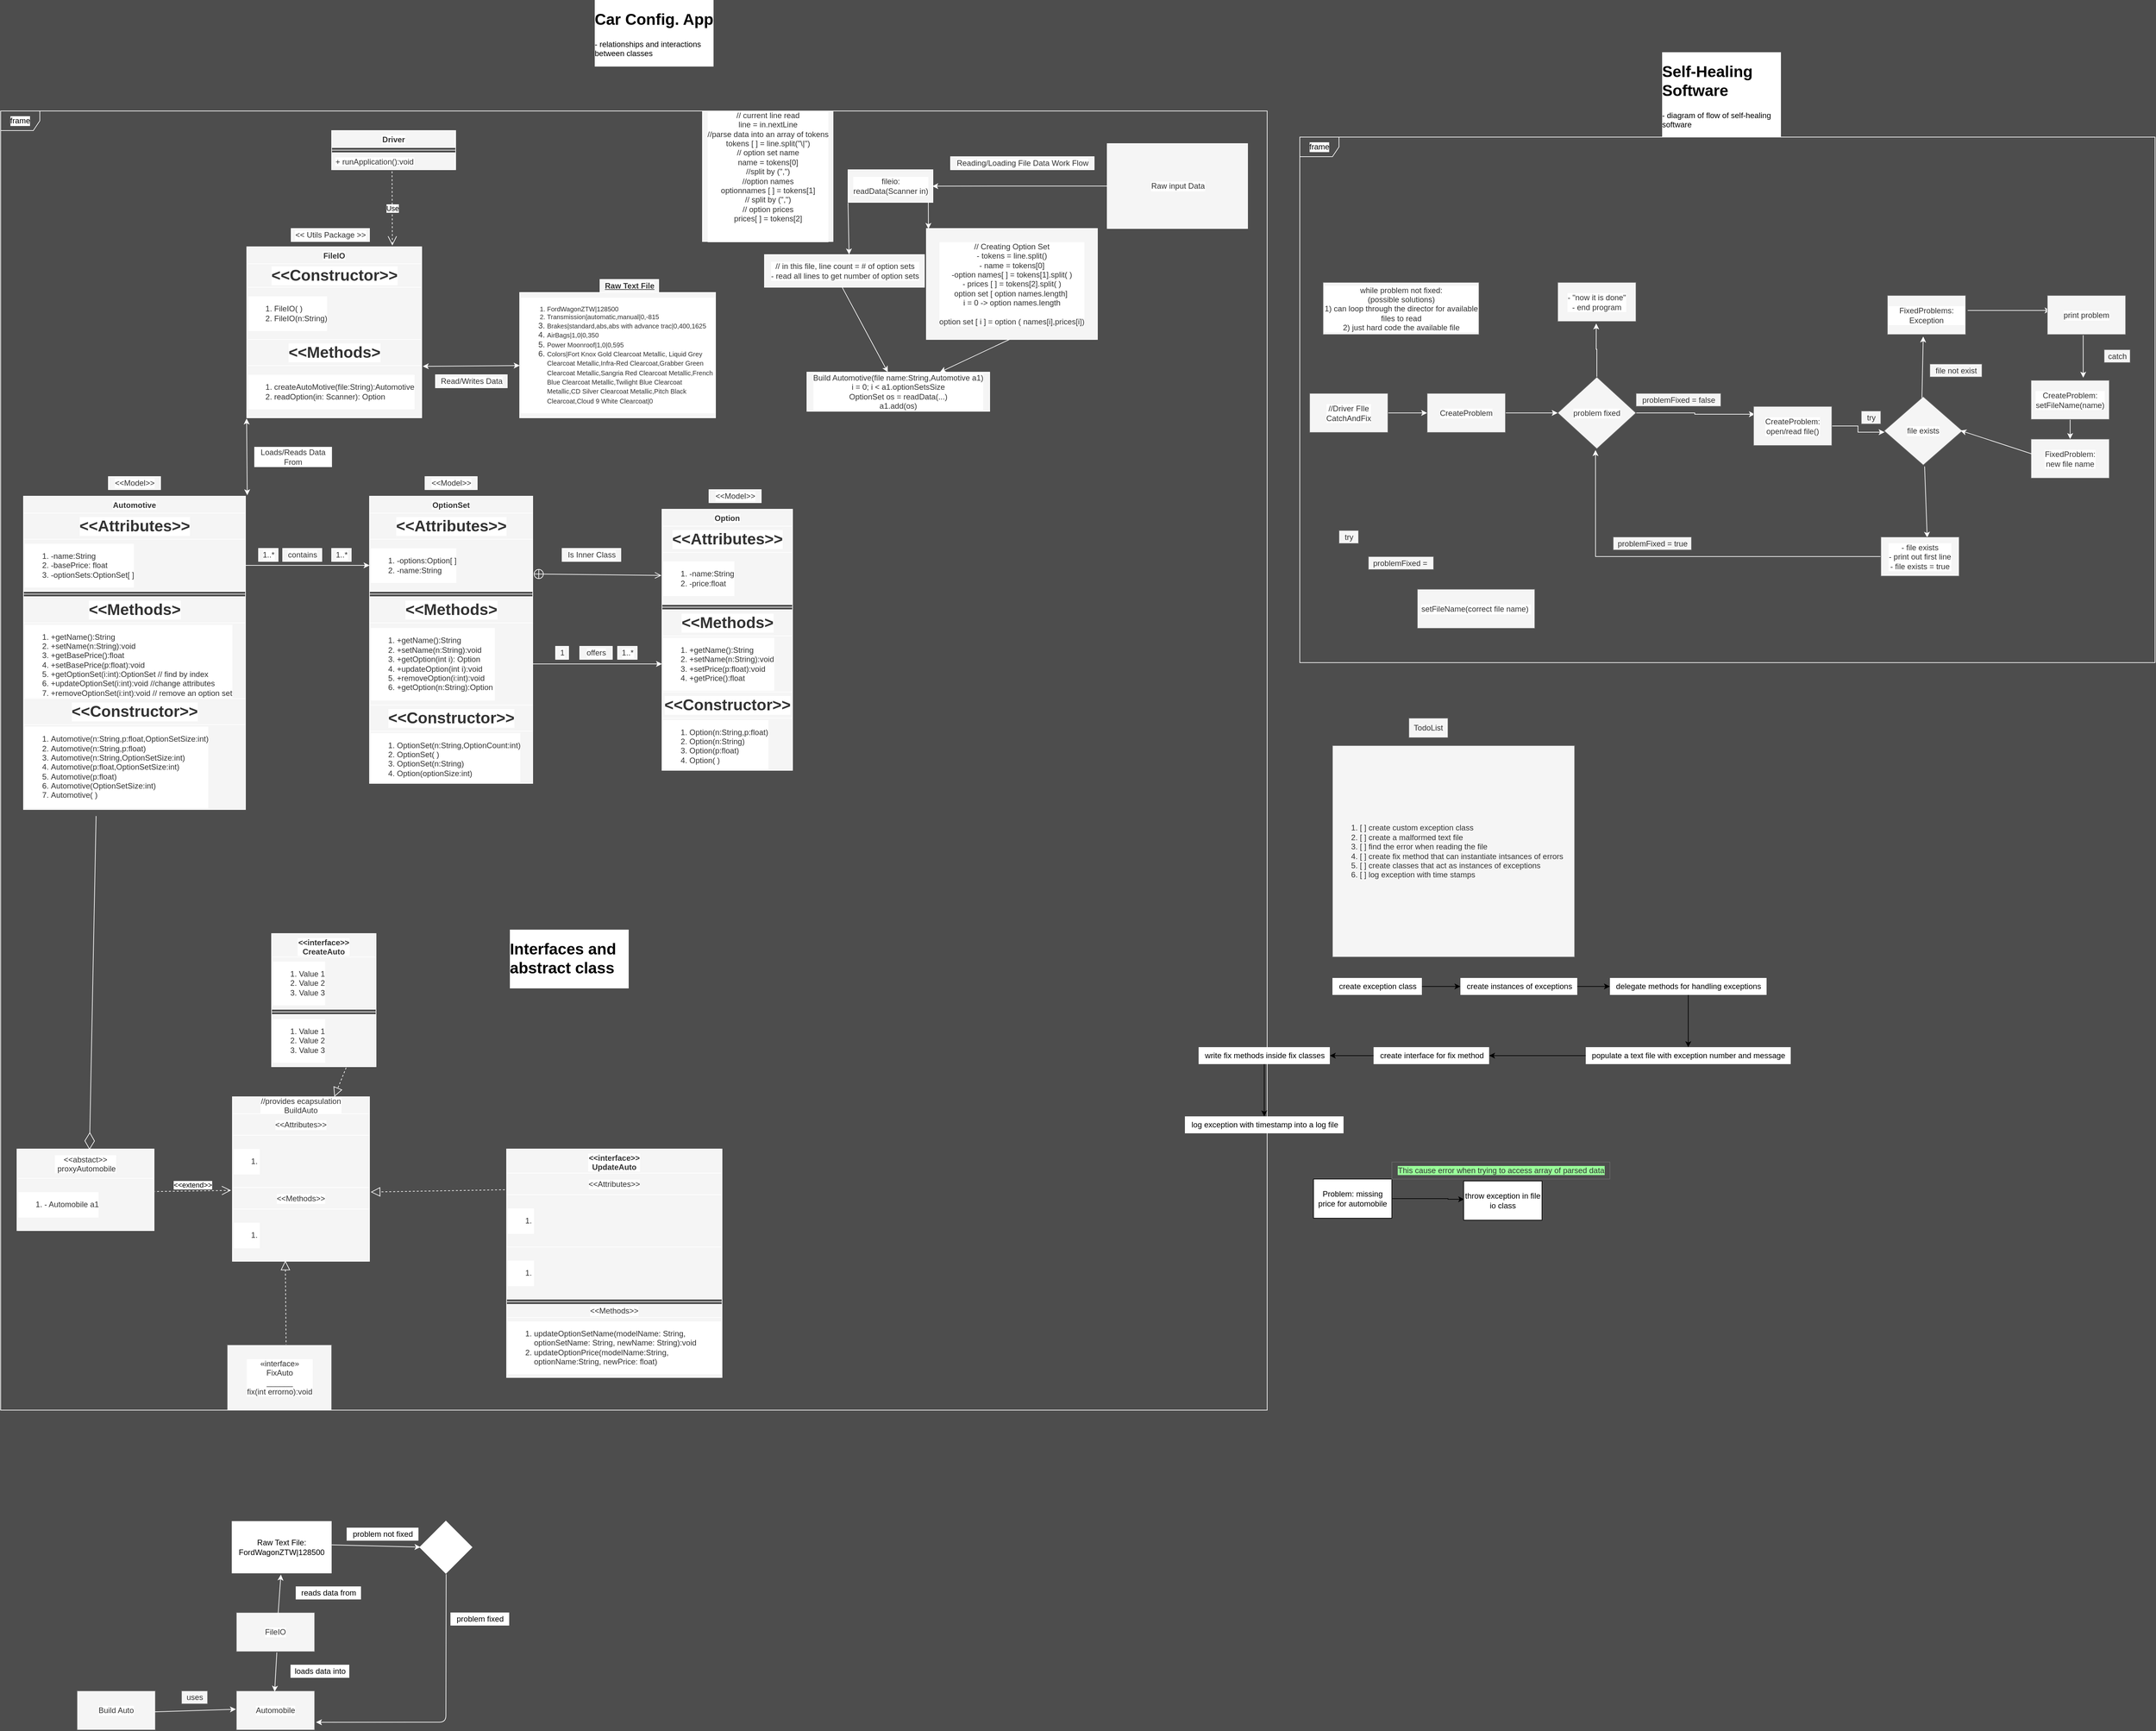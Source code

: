 <mxfile version="13.0.3" type="device"><diagram id="MWCZUFZZ0wEF4vx_gbho" name="Page-1"><mxGraphModel dx="2885" dy="1803" grid="0" gridSize="10" guides="1" tooltips="1" connect="0" arrows="1" fold="1" page="1" pageScale="1" pageWidth="850" pageHeight="1100" background="#4D4D4D" math="0" shadow="0"><root><mxCell id="0"/><mxCell id="1" parent="0"/><mxCell id="psNEjxuOlMrbkdRfRSum-28" value="" style="endArrow=open;startArrow=circlePlus;endFill=0;startFill=0;endSize=8;html=1;exitX=1.005;exitY=0.665;exitDx=0;exitDy=0;exitPerimeter=0;entryX=-0.004;entryY=0.443;entryDx=0;entryDy=0;entryPerimeter=0;fontColor=#000000;labelBackgroundColor=#ffffff;labelBorderColor=none;strokeColor=#FFFFFF;fillColor=#dae8fc;" parent="1" source="psNEjxuOlMrbkdRfRSum-29" target="psNEjxuOlMrbkdRfRSum-33" edge="1"><mxGeometry width="160" relative="1" as="geometry"><mxPoint x="-135.0" y="-143.994" as="sourcePoint"/><mxPoint x="-67.56" y="-150" as="targetPoint"/></mxGeometry></mxCell><mxCell id="psNEjxuOlMrbkdRfRSum-40" value="Is Inner Class" style="text;html=1;align=center;verticalAlign=middle;resizable=0;points=[];autosize=1;labelBackgroundColor=#ffffff;labelBorderColor=none;strokeColor=#FFFFFF;fillColor=#f5f5f5;fontColor=#333333;" parent="1" vertex="1"><mxGeometry x="-10" y="-170" width="90" height="20" as="geometry"/></mxCell><mxCell id="psNEjxuOlMrbkdRfRSum-62" value="" style="endArrow=classic;html=1;exitX=1;exitY=0.5;exitDx=0;exitDy=0;entryX=0;entryY=0.5;entryDx=0;entryDy=0;fontColor=#000000;labelBackgroundColor=#ffffff;labelBorderColor=none;strokeColor=#FFFFFF;fillColor=#dae8fc;" parent="1" source="psNEjxuOlMrbkdRfRSum-30" target="psNEjxuOlMrbkdRfRSum-32" edge="1"><mxGeometry width="50" height="50" relative="1" as="geometry"><mxPoint x="-75" y="-80" as="sourcePoint"/><mxPoint x="-25" y="-130" as="targetPoint"/></mxGeometry></mxCell><mxCell id="psNEjxuOlMrbkdRfRSum-63" value="1" style="text;html=1;align=center;verticalAlign=middle;resizable=0;points=[];autosize=1;labelBackgroundColor=#ffffff;labelBorderColor=none;strokeColor=#FFFFFF;fillColor=#f5f5f5;fontColor=#333333;" parent="1" vertex="1"><mxGeometry x="-20" y="-20" width="20" height="20" as="geometry"/></mxCell><mxCell id="psNEjxuOlMrbkdRfRSum-64" value="offers" style="text;html=1;align=center;verticalAlign=middle;resizable=0;points=[];autosize=1;labelBackgroundColor=#ffffff;labelBorderColor=none;strokeColor=#FFFFFF;fillColor=#f5f5f5;fontColor=#333333;" parent="1" vertex="1"><mxGeometry x="17" y="-20" width="50" height="20" as="geometry"/></mxCell><mxCell id="psNEjxuOlMrbkdRfRSum-65" value="1..*" style="text;html=1;align=center;verticalAlign=middle;resizable=0;points=[];autosize=1;labelBackgroundColor=#ffffff;labelBorderColor=none;strokeColor=#FFFFFF;fillColor=#f5f5f5;fontColor=#333333;" parent="1" vertex="1"><mxGeometry x="75" y="-20" width="30" height="20" as="geometry"/></mxCell><mxCell id="psNEjxuOlMrbkdRfRSum-66" value="" style="endArrow=classic;html=1;exitX=1;exitY=0.5;exitDx=0;exitDy=0;entryX=0;entryY=0.5;entryDx=0;entryDy=0;fontColor=#000000;labelBackgroundColor=#ffffff;labelBorderColor=none;strokeColor=#FFFFFF;fillColor=#f5f5f5;" parent="1" source="psNEjxuOlMrbkdRfRSum-26" target="psNEjxuOlMrbkdRfRSum-29" edge="1"><mxGeometry width="50" height="50" relative="1" as="geometry"><mxPoint x="-195" y="-0.69" as="sourcePoint"/><mxPoint x="-25" y="-0.69" as="targetPoint"/></mxGeometry></mxCell><mxCell id="psNEjxuOlMrbkdRfRSum-67" value="1..*" style="text;html=1;align=center;verticalAlign=middle;resizable=0;points=[];autosize=1;labelBackgroundColor=#ffffff;labelBorderColor=none;strokeColor=#FFFFFF;fillColor=#f5f5f5;fontColor=#333333;" parent="1" vertex="1"><mxGeometry x="-475" y="-170" width="30" height="20" as="geometry"/></mxCell><mxCell id="psNEjxuOlMrbkdRfRSum-68" value="contains" style="text;html=1;align=center;verticalAlign=middle;resizable=0;points=[];autosize=1;labelBackgroundColor=#ffffff;labelBorderColor=none;strokeColor=#FFFFFF;fillColor=#f5f5f5;fontColor=#333333;" parent="1" vertex="1"><mxGeometry x="-438" y="-170" width="60" height="20" as="geometry"/></mxCell><mxCell id="psNEjxuOlMrbkdRfRSum-69" value="1..*" style="text;html=1;align=center;verticalAlign=middle;resizable=0;points=[];autosize=1;labelBackgroundColor=#ffffff;labelBorderColor=none;strokeColor=#FFFFFF;fillColor=#f5f5f5;fontColor=#333333;" parent="1" vertex="1"><mxGeometry x="-363" y="-170" width="30" height="20" as="geometry"/></mxCell><mxCell id="pCP3ho3rVwvbWWfs-0bJ-9" value="&lt;ol&gt;&lt;li style=&quot;font-size: 10px&quot;&gt;FordWagonZTW|128500&lt;/li&gt;&lt;li style=&quot;font-size: 10px&quot;&gt;Transmission|automatic,manual|0,-815&lt;br&gt;&lt;/li&gt;&lt;li&gt;&lt;span style=&quot;font-size: 10px&quot;&gt;Brakes|standard,abs,abs with advance trac|0,400,1625&lt;/span&gt;&lt;br&gt;&lt;/li&gt;&lt;li&gt;&lt;span style=&quot;font-size: 10px&quot;&gt;AirBags|1,0|0,350&lt;/span&gt;&lt;br&gt;&lt;/li&gt;&lt;li&gt;&lt;span style=&quot;font-size: 10px&quot;&gt;Power Moonroof|1,0|0,595&lt;/span&gt;&lt;br&gt;&lt;/li&gt;&lt;li&gt;&lt;span style=&quot;font-size: 10px&quot;&gt;Colors|Fort Knox Gold Clearcoat Metallic, Liquid Grey Clearcoat Metallic,Infra-Red Clearcoat,Grabber Green Clearcoat Metallic,Sangria Red Clearcoat Metallic,French Blue Clearcoat Metallic,Twilight Blue Clearcoat Metallic,CD Silver Clearcoat Metallic,Pitch Black Clearcoat,Cloud 9 White Clearcoat|0&lt;/span&gt;&lt;br&gt;&lt;/li&gt;&lt;/ol&gt;" style="text;strokeColor=#FFFFFF;fillColor=#f5f5f5;html=1;whiteSpace=wrap;verticalAlign=middle;overflow=hidden;labelBackgroundColor=#ffffff;labelBorderColor=none;fontColor=#333333;" parent="1" vertex="1"><mxGeometry x="-75" y="-562" width="300" height="192" as="geometry"/></mxCell><mxCell id="pCP3ho3rVwvbWWfs-0bJ-10" value="&lt;b&gt;&lt;u&gt;Raw Text File&lt;/u&gt;&lt;/b&gt;" style="text;html=1;align=center;verticalAlign=middle;resizable=0;points=[];autosize=1;labelBackgroundColor=#ffffff;labelBorderColor=none;strokeColor=#FFFFFF;fillColor=#f5f5f5;fontColor=#333333;" parent="1" vertex="1"><mxGeometry x="48" y="-582" width="90" height="20" as="geometry"/></mxCell><mxCell id="pCP3ho3rVwvbWWfs-0bJ-11" value="&amp;lt;&amp;lt; Utils Package &amp;gt;&amp;gt;" style="text;html=1;align=center;verticalAlign=middle;resizable=0;points=[];autosize=1;labelBackgroundColor=#ffffff;labelBorderColor=none;strokeColor=#FFFFFF;fillColor=#f5f5f5;fontColor=#333333;" parent="1" vertex="1"><mxGeometry x="-425" y="-660" width="120" height="20" as="geometry"/></mxCell><mxCell id="pCP3ho3rVwvbWWfs-0bJ-12" value="&amp;lt;&amp;lt;Model&amp;gt;&amp;gt;" style="text;html=1;align=center;verticalAlign=middle;resizable=0;points=[];autosize=1;labelBackgroundColor=#ffffff;labelBorderColor=none;strokeColor=#FFFFFF;fillColor=#f5f5f5;fontColor=#333333;" parent="1" vertex="1"><mxGeometry x="-705" y="-280" width="80" height="20" as="geometry"/></mxCell><mxCell id="pCP3ho3rVwvbWWfs-0bJ-17" value="&amp;lt;&amp;lt;Model&amp;gt;&amp;gt;" style="text;html=1;align=center;verticalAlign=middle;resizable=0;points=[];autosize=1;labelBackgroundColor=#ffffff;labelBorderColor=none;strokeColor=#FFFFFF;fillColor=#f5f5f5;fontColor=#333333;" parent="1" vertex="1"><mxGeometry x="-220" y="-280" width="80" height="20" as="geometry"/></mxCell><mxCell id="pCP3ho3rVwvbWWfs-0bJ-18" value="&amp;lt;&amp;lt;Model&amp;gt;&amp;gt;" style="text;html=1;align=center;verticalAlign=middle;resizable=0;points=[];autosize=1;labelBackgroundColor=#ffffff;labelBorderColor=none;strokeColor=#FFFFFF;fillColor=#f5f5f5;fontColor=#333333;" parent="1" vertex="1"><mxGeometry x="215" y="-260" width="80" height="20" as="geometry"/></mxCell><mxCell id="pCP3ho3rVwvbWWfs-0bJ-33" value="" style="endArrow=classic;startArrow=classic;html=1;entryX=0;entryY=0.583;entryDx=0;entryDy=0;entryPerimeter=0;exitX=1.006;exitY=1.028;exitDx=0;exitDy=0;exitPerimeter=0;fontColor=#000000;labelBackgroundColor=#ffffff;labelBorderColor=none;strokeColor=#FFFFFF;fillColor=#f5f5f5;" parent="1" source="psNEjxuOlMrbkdRfRSum-102" target="pCP3ho3rVwvbWWfs-0bJ-9" edge="1"><mxGeometry width="50" height="50" relative="1" as="geometry"><mxPoint x="-215" y="-450" as="sourcePoint"/><mxPoint x="-115" y="-500" as="targetPoint"/></mxGeometry></mxCell><mxCell id="pCP3ho3rVwvbWWfs-0bJ-37" value="" style="endArrow=classic;startArrow=classic;html=1;entryX=-0.001;entryY=1.014;entryDx=0;entryDy=0;entryPerimeter=0;exitX=1.008;exitY=-0.003;exitDx=0;exitDy=0;exitPerimeter=0;fontColor=#000000;labelBackgroundColor=#ffffff;labelBorderColor=none;strokeColor=#FFFFFF;fillColor=#f5f5f5;" parent="1" source="psNEjxuOlMrbkdRfRSum-9" target="psNEjxuOlMrbkdRfRSum-101" edge="1"><mxGeometry width="50" height="50" relative="1" as="geometry"><mxPoint x="-475" y="-260" as="sourcePoint"/><mxPoint x="-425" y="-310" as="targetPoint"/></mxGeometry></mxCell><mxCell id="pCP3ho3rVwvbWWfs-0bJ-38" value="Loads/Reads Data From" style="text;html=1;strokeColor=#FFFFFF;fillColor=#f5f5f5;align=center;verticalAlign=middle;whiteSpace=wrap;rounded=0;labelBackgroundColor=#ffffff;labelBorderColor=none;fontColor=#333333;" parent="1" vertex="1"><mxGeometry x="-481" y="-325" width="118" height="30" as="geometry"/></mxCell><mxCell id="pCP3ho3rVwvbWWfs-0bJ-40" value="Read/Writes Data" style="text;html=1;align=center;verticalAlign=middle;resizable=0;points=[];autosize=1;labelBackgroundColor=#ffffff;labelBorderColor=none;strokeColor=#FFFFFF;fillColor=#f5f5f5;fontColor=#333333;" parent="1" vertex="1"><mxGeometry x="-204" y="-436" width="110" height="20" as="geometry"/></mxCell><mxCell id="pCP3ho3rVwvbWWfs-0bJ-43" value="Use" style="endArrow=open;endSize=12;dashed=1;html=1;exitX=0.487;exitY=1.096;exitDx=0;exitDy=0;exitPerimeter=0;fontColor=#000000;labelBackgroundColor=#ffffff;labelBorderColor=none;strokeColor=#FFFFFF;fillColor=#f5f5f5;" parent="1" source="psNEjxuOlMrbkdRfRSum-24" edge="1"><mxGeometry width="160" relative="1" as="geometry"><mxPoint x="-215" y="-680" as="sourcePoint"/><mxPoint x="-270" y="-634" as="targetPoint"/></mxGeometry></mxCell><mxCell id="pCP3ho3rVwvbWWfs-0bJ-45" value="fileio:&lt;br&gt;readData(Scanner in)" style="html=1;labelBackgroundColor=#ffffff;labelBorderColor=none;strokeColor=#FFFFFF;fillColor=#f5f5f5;fontColor=#333333;" parent="1" vertex="1"><mxGeometry x="428" y="-750" width="130" height="50" as="geometry"/></mxCell><mxCell id="pCP3ho3rVwvbWWfs-0bJ-74" value="// in this file, line count = # of option sets&lt;br&gt;- read all lines to get number of option sets" style="html=1;labelBackgroundColor=#ffffff;labelBorderColor=none;strokeColor=#FFFFFF;fillColor=#f5f5f5;fontColor=#333333;" parent="1" vertex="1"><mxGeometry x="300" y="-620" width="245" height="50" as="geometry"/></mxCell><mxCell id="pCP3ho3rVwvbWWfs-0bJ-60" value="" style="edgeStyle=orthogonalEdgeStyle;rounded=0;orthogonalLoop=1;jettySize=auto;html=1;entryX=0.993;entryY=0.503;entryDx=0;entryDy=0;entryPerimeter=0;fontColor=#000000;labelBackgroundColor=#ffffff;labelBorderColor=none;strokeColor=#FFFFFF;fillColor=#f5f5f5;" parent="1" source="pCP3ho3rVwvbWWfs-0bJ-46" target="pCP3ho3rVwvbWWfs-0bJ-45" edge="1"><mxGeometry relative="1" as="geometry"><mxPoint x="605" y="-620" as="targetPoint"/></mxGeometry></mxCell><mxCell id="pCP3ho3rVwvbWWfs-0bJ-46" value="&lt;div&gt;Raw input Data&lt;/div&gt;" style="html=1;labelBackgroundColor=#ffffff;labelBorderColor=none;strokeColor=#FFFFFF;fillColor=#f5f5f5;fontColor=#333333;" parent="1" vertex="1"><mxGeometry x="825" y="-790" width="215" height="130" as="geometry"/></mxCell><mxCell id="pCP3ho3rVwvbWWfs-0bJ-51" value="// current line read&lt;br&gt;line = in.nextLine&lt;br&gt;//parse data into an array of tokens&lt;br&gt;tokens [ ] = line.split(&quot;\\|&quot;)&lt;br&gt;// option set name&lt;br&gt;name = tokens[0]&lt;br&gt;//split by (&quot;,&quot;)&lt;br&gt;//option names&lt;br&gt;optionnames [ ] = tokens[1]&lt;br&gt;// split by (&quot;,&quot;)&lt;br&gt;// option prices&lt;br&gt;prices[ ] = tokens[2]&lt;br&gt;&lt;br&gt;&lt;br&gt;" style="text;html=1;align=center;verticalAlign=middle;resizable=0;points=[];autosize=1;labelBackgroundColor=#ffffff;labelBorderColor=none;strokeColor=#FFFFFF;fillColor=#f5f5f5;fontColor=#333333;" parent="1" vertex="1"><mxGeometry x="205" y="-840" width="200" height="200" as="geometry"/></mxCell><mxCell id="pCP3ho3rVwvbWWfs-0bJ-52" value="Reading/Loading File Data Work Flow" style="text;html=1;align=center;verticalAlign=middle;resizable=0;points=[];autosize=1;labelBackgroundColor=#ffffff;labelBorderColor=none;strokeColor=#FFFFFF;fillColor=#f5f5f5;fontColor=#333333;" parent="1" vertex="1"><mxGeometry x="585" y="-770" width="220" height="20" as="geometry"/></mxCell><mxCell id="pCP3ho3rVwvbWWfs-0bJ-78" value="" style="endArrow=classic;html=1;exitX=0;exitY=1.021;exitDx=0;exitDy=0;exitPerimeter=0;entryX=0.529;entryY=-0.006;entryDx=0;entryDy=0;entryPerimeter=0;fontColor=#000000;labelBackgroundColor=#ffffff;labelBorderColor=none;strokeColor=#FFFFFF;fillColor=#f5f5f5;" parent="1" source="pCP3ho3rVwvbWWfs-0bJ-45" target="pCP3ho3rVwvbWWfs-0bJ-74" edge="1"><mxGeometry width="50" height="50" relative="1" as="geometry"><mxPoint x="495" y="-620" as="sourcePoint"/><mxPoint x="545" y="-670" as="targetPoint"/></mxGeometry></mxCell><mxCell id="pCP3ho3rVwvbWWfs-0bJ-80" value="" style="endArrow=classic;html=1;entryX=0.012;entryY=0.003;entryDx=0;entryDy=0;entryPerimeter=0;fontColor=#000000;labelBackgroundColor=#ffffff;labelBorderColor=none;strokeColor=#FFFFFF;fillColor=#f5f5f5;" parent="1" target="pCP3ho3rVwvbWWfs-0bJ-81" edge="1"><mxGeometry width="50" height="50" relative="1" as="geometry"><mxPoint x="551" y="-700" as="sourcePoint"/><mxPoint x="463.025" y="-660" as="targetPoint"/></mxGeometry></mxCell><mxCell id="pCP3ho3rVwvbWWfs-0bJ-81" value="// Creating Option Set&lt;br&gt;- tokens = line.split()&lt;br&gt;- name = tokens[0]&lt;br&gt;-option names[ ] = tokens[1].split( )&lt;br&gt;- prices [ ] = tokens[2].split( )&lt;br&gt;option set [ option names.length]&amp;nbsp;&lt;br&gt;i = 0 -&amp;gt; option names.length&lt;br&gt;&lt;br&gt;option set [ i ] = option ( names[i],prices[i])" style="rounded=0;whiteSpace=wrap;html=1;labelBackgroundColor=#ffffff;labelBorderColor=none;strokeColor=#FFFFFF;fillColor=#f5f5f5;fontColor=#333333;" parent="1" vertex="1"><mxGeometry x="548" y="-660" width="262" height="170" as="geometry"/></mxCell><mxCell id="pCP3ho3rVwvbWWfs-0bJ-83" value="Build Automotive(file name:String,Automotive a1)&lt;br&gt;i = 0; i &amp;lt; a1.optionSetsSize&lt;br&gt;OptionSet os = readData(...)&lt;br&gt;a1.add(os)" style="rounded=0;whiteSpace=wrap;html=1;labelBackgroundColor=#ffffff;labelBorderColor=none;strokeColor=#FFFFFF;fillColor=#f5f5f5;fontColor=#333333;" parent="1" vertex="1"><mxGeometry x="365" y="-440" width="280" height="60" as="geometry"/></mxCell><mxCell id="pCP3ho3rVwvbWWfs-0bJ-84" value="" style="endArrow=classic;html=1;exitX=0.487;exitY=1.011;exitDx=0;exitDy=0;exitPerimeter=0;fontColor=#000000;labelBackgroundColor=#ffffff;labelBorderColor=none;strokeColor=#FFFFFF;fillColor=#f5f5f5;" parent="1" source="pCP3ho3rVwvbWWfs-0bJ-74" target="pCP3ho3rVwvbWWfs-0bJ-83" edge="1"><mxGeometry width="50" height="50" relative="1" as="geometry"><mxPoint x="385" y="-440" as="sourcePoint"/><mxPoint x="435" y="-490" as="targetPoint"/></mxGeometry></mxCell><mxCell id="pCP3ho3rVwvbWWfs-0bJ-85" value="" style="endArrow=classic;html=1;exitX=0.49;exitY=0.997;exitDx=0;exitDy=0;exitPerimeter=0;fontColor=#000000;labelBackgroundColor=#ffffff;labelBorderColor=none;strokeColor=#FFFFFF;fillColor=#f5f5f5;" parent="1" source="pCP3ho3rVwvbWWfs-0bJ-81" target="pCP3ho3rVwvbWWfs-0bJ-83" edge="1"><mxGeometry width="50" height="50" relative="1" as="geometry"><mxPoint x="414.315" y="-559.45" as="sourcePoint"/><mxPoint x="509.452" y="-430" as="targetPoint"/></mxGeometry></mxCell><mxCell id="ZKzWtIDTkNe0AjxQ4C53-7" value="" style="endArrow=diamondThin;endFill=0;endSize=24;html=1;entryX=0.529;entryY=0.009;entryDx=0;entryDy=0;entryPerimeter=0;exitX=0.327;exitY=1.077;exitDx=0;exitDy=0;exitPerimeter=0;fontColor=#000000;labelBackgroundColor=#ffffff;labelBorderColor=none;strokeColor=#FFFFFF;fillColor=#dae8fc;" parent="1" source="psNEjxuOlMrbkdRfRSum-93" target="ZKzWtIDTkNe0AjxQ4C53-2" edge="1"><mxGeometry width="160" relative="1" as="geometry"><mxPoint x="-535" y="310" as="sourcePoint"/><mxPoint x="-375" y="310" as="targetPoint"/></mxGeometry></mxCell><mxCell id="ZKzWtIDTkNe0AjxQ4C53-14" value="&amp;lt;&amp;lt;extend&amp;gt;&amp;gt;" style="edgeStyle=none;html=1;startArrow=open;endArrow=none;startSize=12;verticalAlign=bottom;dashed=1;labelBackgroundColor=#ffffff;exitX=-0.01;exitY=0.569;exitDx=0;exitDy=0;exitPerimeter=0;entryX=1.006;entryY=0.252;entryDx=0;entryDy=0;entryPerimeter=0;fontColor=#000000;labelBorderColor=none;strokeColor=#FFFFFF;fillColor=#dae8fc;" parent="1" source="ZKzWtIDTkNe0AjxQ4C53-10" target="ZKzWtIDTkNe0AjxQ4C53-6" edge="1"><mxGeometry width="160" relative="1" as="geometry"><mxPoint x="-565" y="340" as="sourcePoint"/><mxPoint x="-585" y="520" as="targetPoint"/></mxGeometry></mxCell><mxCell id="ZKzWtIDTkNe0AjxQ4C53-17" value="" style="endArrow=block;dashed=1;endFill=0;endSize=12;html=1;entryX=1.009;entryY=0.579;entryDx=0;entryDy=0;entryPerimeter=0;exitX=0.01;exitY=0.178;exitDx=0;exitDy=0;exitPerimeter=0;fontColor=#000000;labelBackgroundColor=#ffffff;labelBorderColor=none;strokeColor=#FFFFFF;fillColor=#dae8fc;" parent="1" source="ZKzWtIDTkNe0AjxQ4C53-23" target="ZKzWtIDTkNe0AjxQ4C53-10" edge="1"><mxGeometry width="160" relative="1" as="geometry"><mxPoint x="-225.99" y="320.55" as="sourcePoint"/><mxPoint x="-75" y="370" as="targetPoint"/></mxGeometry></mxCell><mxCell id="ZKzWtIDTkNe0AjxQ4C53-33" value="" style="endArrow=block;dashed=1;endFill=0;endSize=12;html=1;exitX=0.714;exitY=1.018;exitDx=0;exitDy=0;exitPerimeter=0;fontColor=#000000;labelBackgroundColor=#ffffff;labelBorderColor=none;strokeColor=#FFFFFF;fillColor=#dae8fc;" parent="1" source="ZKzWtIDTkNe0AjxQ4C53-32" target="ZKzWtIDTkNe0AjxQ4C53-10" edge="1"><mxGeometry width="160" relative="1" as="geometry"><mxPoint x="-245" y="310" as="sourcePoint"/><mxPoint x="-85" y="310" as="targetPoint"/></mxGeometry></mxCell><mxCell id="XPKfsU9e-SWy47Pk3oFE-23" value="" style="edgeStyle=orthogonalEdgeStyle;rounded=0;orthogonalLoop=1;jettySize=auto;html=1;labelBackgroundColor=#ffffff;strokeColor=#FFFFFF;fontColor=#000000;" parent="1" source="XPKfsU9e-SWy47Pk3oFE-6" target="XPKfsU9e-SWy47Pk3oFE-22" edge="1"><mxGeometry relative="1" as="geometry"/></mxCell><mxCell id="XPKfsU9e-SWy47Pk3oFE-6" value="//Driver FIle&lt;br&gt;CatchAndFix" style="rounded=0;whiteSpace=wrap;html=1;labelBackgroundColor=#ffffff;strokeColor=#666666;fontColor=#333333;fillColor=#f5f5f5;" parent="1" vertex="1"><mxGeometry x="1135" y="-407.5" width="120" height="60" as="geometry"/></mxCell><mxCell id="XPKfsU9e-SWy47Pk3oFE-8" value="while problem not fixed:&lt;br&gt;(possible solutions)&lt;br&gt;1) can loop through the director for available files to read&lt;br&gt;2) just hard code the available file" style="text;html=1;strokeColor=#666666;fillColor=#f5f5f5;align=center;verticalAlign=middle;whiteSpace=wrap;rounded=0;labelBackgroundColor=#ffffff;fontColor=#333333;" parent="1" vertex="1"><mxGeometry x="1155.5" y="-577.5" width="239" height="80" as="geometry"/></mxCell><mxCell id="XPKfsU9e-SWy47Pk3oFE-40" value="" style="edgeStyle=orthogonalEdgeStyle;rounded=0;orthogonalLoop=1;jettySize=auto;html=1;labelBackgroundColor=#ffffff;strokeColor=#FFFFFF;fontColor=#000000;entryX=0.017;entryY=0.2;entryDx=0;entryDy=0;entryPerimeter=0;" parent="1" source="XPKfsU9e-SWy47Pk3oFE-17" target="XPKfsU9e-SWy47Pk3oFE-42" edge="1"><mxGeometry relative="1" as="geometry"><mxPoint x="1780" y="-497.5" as="targetPoint"/></mxGeometry></mxCell><mxCell id="XPKfsU9e-SWy47Pk3oFE-59" value="" style="edgeStyle=orthogonalEdgeStyle;rounded=0;orthogonalLoop=1;jettySize=auto;html=1;labelBackgroundColor=#ffffff;strokeColor=#FFFFFF;fontColor=#000000;entryX=0.492;entryY=1.05;entryDx=0;entryDy=0;entryPerimeter=0;" parent="1" source="XPKfsU9e-SWy47Pk3oFE-17" target="XPKfsU9e-SWy47Pk3oFE-63" edge="1"><mxGeometry relative="1" as="geometry"><mxPoint x="1575" y="-512.5" as="targetPoint"/></mxGeometry></mxCell><mxCell id="XPKfsU9e-SWy47Pk3oFE-17" value="problem fixed" style="rhombus;whiteSpace=wrap;html=1;labelBackgroundColor=#ffffff;strokeColor=#666666;fillColor=#f5f5f5;fontColor=#333333;" parent="1" vertex="1"><mxGeometry x="1515" y="-432.5" width="120" height="110" as="geometry"/></mxCell><mxCell id="XPKfsU9e-SWy47Pk3oFE-21" value="try" style="text;html=1;align=center;verticalAlign=middle;resizable=0;points=[];autosize=1;fontColor=#333333;fillColor=#f5f5f5;strokeColor=#666666;" parent="1" vertex="1"><mxGeometry x="1180" y="-197.5" width="30" height="20" as="geometry"/></mxCell><mxCell id="XPKfsU9e-SWy47Pk3oFE-27" value="" style="edgeStyle=orthogonalEdgeStyle;rounded=0;orthogonalLoop=1;jettySize=auto;html=1;labelBackgroundColor=#ffffff;strokeColor=#FFFFFF;fontColor=#000000;" parent="1" source="XPKfsU9e-SWy47Pk3oFE-22" target="XPKfsU9e-SWy47Pk3oFE-17" edge="1"><mxGeometry relative="1" as="geometry"/></mxCell><mxCell id="XPKfsU9e-SWy47Pk3oFE-22" value="CreateProblem&lt;br&gt;" style="rounded=0;whiteSpace=wrap;html=1;labelBackgroundColor=#ffffff;strokeColor=#666666;fillColor=#f5f5f5;fontColor=#333333;" parent="1" vertex="1"><mxGeometry x="1315" y="-407.5" width="120" height="60" as="geometry"/></mxCell><mxCell id="XPKfsU9e-SWy47Pk3oFE-26" value="problemFixed =&amp;nbsp;" style="text;html=1;align=center;verticalAlign=middle;resizable=0;points=[];autosize=1;fontColor=#333333;fillColor=#f5f5f5;strokeColor=#666666;" parent="1" vertex="1"><mxGeometry x="1225" y="-157.5" width="100" height="20" as="geometry"/></mxCell><mxCell id="XPKfsU9e-SWy47Pk3oFE-33" value="problemFixed = false" style="text;html=1;align=center;verticalAlign=middle;resizable=0;points=[];autosize=1;fontColor=#333333;fillColor=#f5f5f5;strokeColor=#666666;" parent="1" vertex="1"><mxGeometry x="1635" y="-407.5" width="130" height="20" as="geometry"/></mxCell><mxCell id="XPKfsU9e-SWy47Pk3oFE-36" value="setFileName(correct file name)&amp;nbsp;" style="rounded=0;whiteSpace=wrap;html=1;labelBackgroundColor=#ffffff;strokeColor=#666666;fillColor=#f5f5f5;fontColor=#333333;" parent="1" vertex="1"><mxGeometry x="1300" y="-107.5" width="180" height="60" as="geometry"/></mxCell><mxCell id="XPKfsU9e-SWy47Pk3oFE-44" value="" style="edgeStyle=orthogonalEdgeStyle;rounded=0;orthogonalLoop=1;jettySize=auto;html=1;labelBackgroundColor=#ffffff;strokeColor=#FFFFFF;fontColor=#000000;entryX=0.006;entryY=0.519;entryDx=0;entryDy=0;entryPerimeter=0;" parent="1" source="XPKfsU9e-SWy47Pk3oFE-42" target="XPKfsU9e-SWy47Pk3oFE-45" edge="1"><mxGeometry relative="1" as="geometry"><mxPoint x="2015" y="-357.5" as="targetPoint"/></mxGeometry></mxCell><mxCell id="XPKfsU9e-SWy47Pk3oFE-42" value="CreateProblem:&lt;br&gt;open/read file()" style="rounded=0;whiteSpace=wrap;html=1;labelBackgroundColor=#ffffff;strokeColor=#666666;fillColor=#f5f5f5;fontColor=#333333;" parent="1" vertex="1"><mxGeometry x="1815" y="-387.5" width="120" height="60" as="geometry"/></mxCell><mxCell id="XPKfsU9e-SWy47Pk3oFE-45" value="file exists" style="rhombus;whiteSpace=wrap;html=1;labelBackgroundColor=#ffffff;strokeColor=#666666;fillColor=#f5f5f5;fontColor=#333333;" parent="1" vertex="1"><mxGeometry x="2015" y="-402.5" width="120" height="105" as="geometry"/></mxCell><mxCell id="XPKfsU9e-SWy47Pk3oFE-52" value="" style="endArrow=classic;html=1;labelBackgroundColor=#ffffff;strokeColor=#FFFFFF;fontColor=#000000;exitX=0.517;exitY=1.019;exitDx=0;exitDy=0;exitPerimeter=0;entryX=0.592;entryY=0.017;entryDx=0;entryDy=0;entryPerimeter=0;" parent="1" source="XPKfsU9e-SWy47Pk3oFE-45" target="XPKfsU9e-SWy47Pk3oFE-53" edge="1"><mxGeometry width="50" height="50" relative="1" as="geometry"><mxPoint x="2175" y="-197.5" as="sourcePoint"/><mxPoint x="2136" y="-197.5" as="targetPoint"/></mxGeometry></mxCell><mxCell id="XPKfsU9e-SWy47Pk3oFE-56" value="" style="edgeStyle=orthogonalEdgeStyle;rounded=0;orthogonalLoop=1;jettySize=auto;html=1;labelBackgroundColor=#ffffff;strokeColor=#FFFFFF;fontColor=#000000;entryX=0.483;entryY=1.018;entryDx=0;entryDy=0;entryPerimeter=0;" parent="1" source="XPKfsU9e-SWy47Pk3oFE-53" target="XPKfsU9e-SWy47Pk3oFE-17" edge="1"><mxGeometry relative="1" as="geometry"><mxPoint x="1985" y="-157.5" as="targetPoint"/></mxGeometry></mxCell><mxCell id="XPKfsU9e-SWy47Pk3oFE-53" value="- file exists&lt;br&gt;- print out first line&lt;br&gt;- file exists = true" style="rounded=0;whiteSpace=wrap;html=1;labelBackgroundColor=#ffffff;strokeColor=#666666;fillColor=#f5f5f5;fontColor=#333333;" parent="1" vertex="1"><mxGeometry x="2010" y="-187.5" width="120" height="60" as="geometry"/></mxCell><mxCell id="XPKfsU9e-SWy47Pk3oFE-57" value="problemFixed = true" style="text;html=1;align=center;verticalAlign=middle;resizable=0;points=[];autosize=1;fontColor=#333333;fillColor=#f5f5f5;strokeColor=#666666;" parent="1" vertex="1"><mxGeometry x="1600" y="-187.5" width="120" height="20" as="geometry"/></mxCell><mxCell id="XPKfsU9e-SWy47Pk3oFE-63" value="- &quot;now it is done&quot;&lt;br&gt;- end program" style="rounded=0;whiteSpace=wrap;html=1;labelBackgroundColor=#ffffff;strokeColor=#666666;fillColor=#f5f5f5;fontColor=#333333;" parent="1" vertex="1"><mxGeometry x="1515" y="-577.5" width="120" height="60" as="geometry"/></mxCell><mxCell id="XPKfsU9e-SWy47Pk3oFE-68" value="FixedProblems: Exception" style="rounded=0;whiteSpace=wrap;html=1;labelBackgroundColor=#ffffff;strokeColor=#666666;fillColor=#f5f5f5;fontColor=#333333;" parent="1" vertex="1"><mxGeometry x="2020" y="-557.5" width="120" height="60" as="geometry"/></mxCell><mxCell id="XPKfsU9e-SWy47Pk3oFE-69" value="" style="endArrow=classic;html=1;labelBackgroundColor=#ffffff;strokeColor=#FFFFFF;fontColor=#000000;exitX=0.483;exitY=0.019;exitDx=0;exitDy=0;exitPerimeter=0;entryX=0.458;entryY=1.05;entryDx=0;entryDy=0;entryPerimeter=0;" parent="1" source="XPKfsU9e-SWy47Pk3oFE-45" target="XPKfsU9e-SWy47Pk3oFE-68" edge="1"><mxGeometry width="50" height="50" relative="1" as="geometry"><mxPoint x="2060" y="-427.5" as="sourcePoint"/><mxPoint x="2073" y="-487.5" as="targetPoint"/></mxGeometry></mxCell><mxCell id="XPKfsU9e-SWy47Pk3oFE-70" value="file not exist" style="text;html=1;align=center;verticalAlign=middle;resizable=0;points=[];autosize=1;fontColor=#333333;fillColor=#f5f5f5;strokeColor=#666666;" parent="1" vertex="1"><mxGeometry x="2085" y="-452.5" width="80" height="20" as="geometry"/></mxCell><mxCell id="XPKfsU9e-SWy47Pk3oFE-71" value="" style="endArrow=classic;html=1;labelBackgroundColor=#ffffff;strokeColor=#FFFFFF;fontColor=#000000;exitX=1.025;exitY=0.383;exitDx=0;exitDy=0;exitPerimeter=0;entryX=0.042;entryY=0.383;entryDx=0;entryDy=0;entryPerimeter=0;" parent="1" source="XPKfsU9e-SWy47Pk3oFE-68" target="XPKfsU9e-SWy47Pk3oFE-72" edge="1"><mxGeometry width="50" height="50" relative="1" as="geometry"><mxPoint x="2210" y="-497.5" as="sourcePoint"/><mxPoint x="2260" y="-534.5" as="targetPoint"/></mxGeometry></mxCell><mxCell id="XPKfsU9e-SWy47Pk3oFE-72" value="print problem" style="rounded=0;whiteSpace=wrap;html=1;labelBackgroundColor=#ffffff;strokeColor=#666666;fillColor=#f5f5f5;fontColor=#333333;" parent="1" vertex="1"><mxGeometry x="2265" y="-557.5" width="120" height="60" as="geometry"/></mxCell><mxCell id="XPKfsU9e-SWy47Pk3oFE-76" value="try" style="text;html=1;align=center;verticalAlign=middle;resizable=0;points=[];autosize=1;fontColor=#333333;fillColor=#f5f5f5;strokeColor=#666666;" parent="1" vertex="1"><mxGeometry x="1980" y="-380.5" width="30" height="20" as="geometry"/></mxCell><mxCell id="XPKfsU9e-SWy47Pk3oFE-77" value="" style="endArrow=classic;html=1;labelBackgroundColor=#ffffff;strokeColor=#FFFFFF;fontColor=#000000;exitX=0.458;exitY=1.017;exitDx=0;exitDy=0;exitPerimeter=0;entryX=0.667;entryY=-0.067;entryDx=0;entryDy=0;entryPerimeter=0;" parent="1" source="XPKfsU9e-SWy47Pk3oFE-72" target="XPKfsU9e-SWy47Pk3oFE-79" edge="1"><mxGeometry width="50" height="50" relative="1" as="geometry"><mxPoint x="2250" y="-327.5" as="sourcePoint"/><mxPoint x="2320" y="-437.5" as="targetPoint"/></mxGeometry></mxCell><mxCell id="XPKfsU9e-SWy47Pk3oFE-82" value="" style="edgeStyle=orthogonalEdgeStyle;rounded=0;orthogonalLoop=1;jettySize=auto;html=1;labelBackgroundColor=#ffffff;strokeColor=#FFFFFF;fontColor=#000000;" parent="1" source="XPKfsU9e-SWy47Pk3oFE-79" target="XPKfsU9e-SWy47Pk3oFE-81" edge="1"><mxGeometry relative="1" as="geometry"/></mxCell><mxCell id="XPKfsU9e-SWy47Pk3oFE-79" value="CreateProblem:&lt;br&gt;setFileName(name)" style="rounded=0;whiteSpace=wrap;html=1;labelBackgroundColor=#ffffff;strokeColor=#666666;fillColor=#f5f5f5;fontColor=#333333;" parent="1" vertex="1"><mxGeometry x="2240" y="-427.5" width="120" height="60" as="geometry"/></mxCell><mxCell id="XPKfsU9e-SWy47Pk3oFE-80" value="catch" style="text;html=1;align=center;verticalAlign=middle;resizable=0;points=[];autosize=1;fontColor=#333333;fillColor=#f5f5f5;strokeColor=#666666;" parent="1" vertex="1"><mxGeometry x="2352" y="-474.5" width="40" height="20" as="geometry"/></mxCell><mxCell id="XPKfsU9e-SWy47Pk3oFE-81" value="FixedProblem:&lt;br&gt;new file name" style="rounded=0;whiteSpace=wrap;html=1;labelBackgroundColor=#ffffff;strokeColor=#666666;fillColor=#f5f5f5;fontColor=#333333;" parent="1" vertex="1"><mxGeometry x="2240" y="-337.5" width="120" height="60" as="geometry"/></mxCell><mxCell id="XPKfsU9e-SWy47Pk3oFE-83" value="" style="endArrow=classic;html=1;labelBackgroundColor=#ffffff;strokeColor=#FFFFFF;fontColor=#000000;exitX=0.017;exitY=0.383;exitDx=0;exitDy=0;exitPerimeter=0;entryX=0.975;entryY=0.495;entryDx=0;entryDy=0;entryPerimeter=0;" parent="1" source="XPKfsU9e-SWy47Pk3oFE-81" target="XPKfsU9e-SWy47Pk3oFE-45" edge="1"><mxGeometry width="50" height="50" relative="1" as="geometry"><mxPoint x="2330" y="-127.5" as="sourcePoint"/><mxPoint x="2380" y="-177.5" as="targetPoint"/></mxGeometry></mxCell><mxCell id="XPKfsU9e-SWy47Pk3oFE-86" value="&lt;h1&gt;Self-Healing Software&lt;/h1&gt;&lt;p&gt;- diagram of flow of self-healing software&lt;/p&gt;" style="text;html=1;strokeColor=none;fillColor=none;spacing=5;spacingTop=-20;whiteSpace=wrap;overflow=hidden;rounded=0;labelBackgroundColor=#ffffff;fontColor=#000000;" parent="1" vertex="1"><mxGeometry x="1670" y="-920" width="190" height="120" as="geometry"/></mxCell><mxCell id="XPKfsU9e-SWy47Pk3oFE-88" value="&lt;h1&gt;Interfaces and abstract class&lt;/h1&gt;" style="text;html=1;strokeColor=none;fillColor=none;spacing=5;spacingTop=-20;whiteSpace=wrap;overflow=hidden;rounded=0;labelBackgroundColor=#ffffff;fontColor=#000000;" parent="1" vertex="1"><mxGeometry x="-95" y="424" width="190" height="120" as="geometry"/></mxCell><mxCell id="XPKfsU9e-SWy47Pk3oFE-96" value="" style="endArrow=block;dashed=1;endFill=0;endSize=12;html=1;labelBackgroundColor=#ffffff;strokeColor=#FFFFFF;fontColor=#000000;entryX=0.386;entryY=0.988;entryDx=0;entryDy=0;entryPerimeter=0;exitX=0.564;exitY=0.02;exitDx=0;exitDy=0;exitPerimeter=0;" parent="1" source="XPKfsU9e-SWy47Pk3oFE-102" target="ZKzWtIDTkNe0AjxQ4C53-35" edge="1"><mxGeometry width="160" relative="1" as="geometry"><mxPoint x="-434" y="1040" as="sourcePoint"/><mxPoint x="-375" y="1070" as="targetPoint"/></mxGeometry></mxCell><mxCell id="XPKfsU9e-SWy47Pk3oFE-102" value="«interface»&lt;br&gt;FixAuto&lt;br&gt;______&lt;br&gt;fix(int errorno):void" style="html=1;labelBackgroundColor=#ffffff;strokeColor=#666666;fillColor=#f5f5f5;fontColor=#333333;" parent="1" vertex="1"><mxGeometry x="-523" y="1050" width="160" height="100" as="geometry"/></mxCell><mxCell id="psNEjxuOlMrbkdRfRSum-5" value="OptionSet&#10;" style="swimlane;fontStyle=1;align=center;verticalAlign=top;childLayout=stackLayout;horizontal=1;startSize=26;horizontalStack=0;resizeParent=1;resizeParentMax=0;resizeLast=0;collapsible=1;marginBottom=0;labelBackgroundColor=#ffffff;labelBorderColor=none;strokeColor=#FFFFFF;fillColor=#f5f5f5;fontColor=#333333;" parent="1" vertex="1"><mxGeometry x="-305" y="-250" width="250" height="440" as="geometry"/></mxCell><mxCell id="psNEjxuOlMrbkdRfRSum-86" value="&amp;lt;&amp;lt;Attributes&amp;gt;&amp;gt;" style="text;strokeColor=#FFFFFF;fillColor=#f5f5f5;html=1;fontSize=24;fontStyle=1;verticalAlign=middle;align=center;labelBackgroundColor=#ffffff;labelBorderColor=none;fontColor=#333333;" parent="psNEjxuOlMrbkdRfRSum-5" vertex="1"><mxGeometry y="26" width="250" height="40" as="geometry"/></mxCell><mxCell id="psNEjxuOlMrbkdRfRSum-29" value="&lt;ol&gt;&lt;li&gt;-options:Option[ ]&lt;/li&gt;&lt;li&gt;-name:String&lt;/li&gt;&lt;/ol&gt;" style="text;strokeColor=#FFFFFF;fillColor=#f5f5f5;html=1;whiteSpace=wrap;verticalAlign=middle;overflow=hidden;labelBackgroundColor=#ffffff;labelBorderColor=none;fontColor=#333333;" parent="psNEjxuOlMrbkdRfRSum-5" vertex="1"><mxGeometry y="66" width="250" height="80" as="geometry"/></mxCell><mxCell id="psNEjxuOlMrbkdRfRSum-7" value="" style="line;strokeWidth=1;fillColor=#f5f5f5;align=left;verticalAlign=middle;spacingTop=-1;spacingLeft=3;spacingRight=3;rotatable=0;labelPosition=right;points=[];portConstraint=eastwest;labelBackgroundColor=#ffffff;labelBorderColor=none;strokeColor=#FFFFFF;fontColor=#333333;" parent="psNEjxuOlMrbkdRfRSum-5" vertex="1"><mxGeometry y="146" width="250" height="8" as="geometry"/></mxCell><mxCell id="psNEjxuOlMrbkdRfRSum-87" value="&amp;lt;&amp;lt;Methods&amp;gt;" style="text;strokeColor=#FFFFFF;fillColor=#f5f5f5;html=1;fontSize=24;fontStyle=1;verticalAlign=middle;align=center;labelBackgroundColor=#ffffff;labelBorderColor=none;fontColor=#333333;" parent="psNEjxuOlMrbkdRfRSum-5" vertex="1"><mxGeometry y="154" width="250" height="40" as="geometry"/></mxCell><mxCell id="psNEjxuOlMrbkdRfRSum-30" value="&lt;ol&gt;&lt;li&gt;+getName():String&lt;/li&gt;&lt;li&gt;+setName(n:String):void&lt;/li&gt;&lt;li&gt;+getOption(int i): Option&lt;/li&gt;&lt;li&gt;+updateOption(int i):void&lt;/li&gt;&lt;li&gt;+removeOption(i:int):void&lt;/li&gt;&lt;li&gt;+getOption(n:String):Option&amp;nbsp;&lt;/li&gt;&lt;/ol&gt;" style="text;strokeColor=#FFFFFF;fillColor=#f5f5f5;html=1;whiteSpace=wrap;verticalAlign=middle;overflow=hidden;labelBackgroundColor=#ffffff;labelBorderColor=none;fontColor=#333333;" parent="psNEjxuOlMrbkdRfRSum-5" vertex="1"><mxGeometry y="194" width="250" height="126" as="geometry"/></mxCell><mxCell id="psNEjxuOlMrbkdRfRSum-89" value="&amp;lt;&amp;lt;Constructor&amp;gt;&amp;gt;" style="text;strokeColor=#FFFFFF;fillColor=#f5f5f5;html=1;fontSize=24;fontStyle=1;verticalAlign=middle;align=center;labelBackgroundColor=#ffffff;labelBorderColor=none;fontColor=#333333;" parent="psNEjxuOlMrbkdRfRSum-5" vertex="1"><mxGeometry y="320" width="250" height="40" as="geometry"/></mxCell><mxCell id="psNEjxuOlMrbkdRfRSum-90" value="&lt;ol&gt;&lt;li&gt;OptionSet(n:String,OptionCount:int)&lt;/li&gt;&lt;li&gt;OptionSet( )&lt;/li&gt;&lt;li&gt;OptionSet(n:String)&lt;/li&gt;&lt;li&gt;Option(optionSize:int)&lt;/li&gt;&lt;/ol&gt;" style="text;strokeColor=#FFFFFF;fillColor=#f5f5f5;html=1;whiteSpace=wrap;verticalAlign=middle;overflow=hidden;labelBackgroundColor=#ffffff;labelBorderColor=none;fontColor=#333333;" parent="psNEjxuOlMrbkdRfRSum-5" vertex="1"><mxGeometry y="360" width="250" height="80" as="geometry"/></mxCell><mxCell id="psNEjxuOlMrbkdRfRSum-1" value="Option&#10;" style="swimlane;fontStyle=1;align=center;verticalAlign=top;childLayout=stackLayout;horizontal=1;startSize=26;horizontalStack=0;resizeParent=1;resizeParentMax=0;resizeLast=0;collapsible=1;marginBottom=0;labelBackgroundColor=#ffffff;labelBorderColor=none;strokeColor=#FFFFFF;fillColor=#f5f5f5;fontColor=#333333;" parent="1" vertex="1"><mxGeometry x="143" y="-230" width="200" height="400" as="geometry"/></mxCell><mxCell id="psNEjxuOlMrbkdRfRSum-84" value="&amp;lt;&amp;lt;Attributes&amp;gt;&amp;gt;" style="text;strokeColor=#FFFFFF;fillColor=#f5f5f5;html=1;fontSize=24;fontStyle=1;verticalAlign=middle;align=center;labelBackgroundColor=#ffffff;labelBorderColor=none;fontColor=#333333;" parent="psNEjxuOlMrbkdRfRSum-1" vertex="1"><mxGeometry y="26" width="200" height="40" as="geometry"/></mxCell><mxCell id="psNEjxuOlMrbkdRfRSum-33" value="&lt;ol&gt;&lt;li&gt;-name:String&lt;/li&gt;&lt;li&gt;-price:float&lt;/li&gt;&lt;/ol&gt;" style="text;strokeColor=#FFFFFF;fillColor=#f5f5f5;html=1;whiteSpace=wrap;verticalAlign=middle;overflow=hidden;labelBackgroundColor=#ffffff;labelBorderColor=none;fontColor=#333333;" parent="psNEjxuOlMrbkdRfRSum-1" vertex="1"><mxGeometry y="66" width="200" height="80" as="geometry"/></mxCell><mxCell id="psNEjxuOlMrbkdRfRSum-3" value="" style="line;strokeWidth=1;fillColor=#f5f5f5;align=left;verticalAlign=middle;spacingTop=-1;spacingLeft=3;spacingRight=3;rotatable=0;labelPosition=right;points=[];portConstraint=eastwest;labelBackgroundColor=#ffffff;labelBorderColor=none;strokeColor=#FFFFFF;fontColor=#333333;" parent="psNEjxuOlMrbkdRfRSum-1" vertex="1"><mxGeometry y="146" width="200" height="8" as="geometry"/></mxCell><mxCell id="psNEjxuOlMrbkdRfRSum-81" value="&amp;lt;&amp;lt;Methods&amp;gt;" style="text;strokeColor=#FFFFFF;fillColor=#f5f5f5;html=1;fontSize=24;fontStyle=1;verticalAlign=middle;align=center;labelBackgroundColor=#ffffff;labelBorderColor=none;fontColor=#333333;" parent="psNEjxuOlMrbkdRfRSum-1" vertex="1"><mxGeometry y="154" width="200" height="40" as="geometry"/></mxCell><mxCell id="psNEjxuOlMrbkdRfRSum-32" value="&lt;ol&gt;&lt;li&gt;+getName():String&lt;/li&gt;&lt;li&gt;+setName(n:String):void&lt;/li&gt;&lt;li&gt;+setPrice(p:float):void&lt;/li&gt;&lt;li&gt;+getPrice():float&lt;/li&gt;&lt;/ol&gt;" style="text;strokeColor=#FFFFFF;fillColor=#f5f5f5;html=1;whiteSpace=wrap;verticalAlign=middle;overflow=hidden;labelBackgroundColor=#ffffff;labelBorderColor=none;fontColor=#333333;" parent="psNEjxuOlMrbkdRfRSum-1" vertex="1"><mxGeometry y="194" width="200" height="86" as="geometry"/></mxCell><mxCell id="psNEjxuOlMrbkdRfRSum-82" value="&amp;lt;&amp;lt;Constructor&amp;gt;&amp;gt;" style="text;strokeColor=#FFFFFF;fillColor=#f5f5f5;html=1;fontSize=24;fontStyle=1;verticalAlign=middle;align=center;labelBackgroundColor=#ffffff;labelBorderColor=none;fontColor=#333333;" parent="psNEjxuOlMrbkdRfRSum-1" vertex="1"><mxGeometry y="280" width="200" height="40" as="geometry"/></mxCell><mxCell id="psNEjxuOlMrbkdRfRSum-80" value="&lt;ol&gt;&lt;li&gt;Option(n:String,p:float)&lt;/li&gt;&lt;li&gt;Option(n:String)&lt;/li&gt;&lt;li&gt;Option(p:float)&lt;/li&gt;&lt;li&gt;Option( )&lt;/li&gt;&lt;/ol&gt;" style="text;strokeColor=#FFFFFF;fillColor=#f5f5f5;html=1;whiteSpace=wrap;verticalAlign=middle;overflow=hidden;labelBackgroundColor=#ffffff;labelBorderColor=none;fontColor=#333333;" parent="psNEjxuOlMrbkdRfRSum-1" vertex="1"><mxGeometry y="320" width="200" height="80" as="geometry"/></mxCell><mxCell id="psNEjxuOlMrbkdRfRSum-9" value="Automotive&#10;" style="swimlane;fontStyle=1;align=center;verticalAlign=top;childLayout=stackLayout;horizontal=1;startSize=26;horizontalStack=0;resizeParent=1;resizeParentMax=0;resizeLast=0;collapsible=1;marginBottom=0;labelBackgroundColor=#ffffff;labelBorderColor=none;strokeColor=#FFFFFF;fillColor=#f5f5f5;fontColor=#333333;" parent="1" vertex="1"><mxGeometry x="-835" y="-250" width="340" height="480" as="geometry"/></mxCell><mxCell id="psNEjxuOlMrbkdRfRSum-91" value="&amp;lt;&amp;lt;Attributes&amp;gt;&amp;gt;" style="text;strokeColor=#FFFFFF;fillColor=#f5f5f5;html=1;fontSize=24;fontStyle=1;verticalAlign=middle;align=center;labelBackgroundColor=#ffffff;labelBorderColor=none;fontColor=#333333;" parent="psNEjxuOlMrbkdRfRSum-9" vertex="1"><mxGeometry y="26" width="340" height="40" as="geometry"/></mxCell><mxCell id="psNEjxuOlMrbkdRfRSum-26" value="&lt;ol&gt;&lt;li&gt;-name:String&lt;/li&gt;&lt;li&gt;-basePrice: float&lt;/li&gt;&lt;li&gt;-optionSets:OptionSet[ ]&lt;/li&gt;&lt;/ol&gt;" style="text;strokeColor=#FFFFFF;fillColor=#f5f5f5;html=1;whiteSpace=wrap;verticalAlign=middle;overflow=hidden;labelBackgroundColor=#ffffff;labelBorderColor=none;fontColor=#333333;" parent="psNEjxuOlMrbkdRfRSum-9" vertex="1"><mxGeometry y="66" width="340" height="80" as="geometry"/></mxCell><mxCell id="psNEjxuOlMrbkdRfRSum-11" value="" style="line;strokeWidth=1;fillColor=#f5f5f5;align=left;verticalAlign=middle;spacingTop=-1;spacingLeft=3;spacingRight=3;rotatable=0;labelPosition=right;points=[];portConstraint=eastwest;labelBackgroundColor=#ffffff;labelBorderColor=none;strokeColor=#FFFFFF;fontColor=#333333;" parent="psNEjxuOlMrbkdRfRSum-9" vertex="1"><mxGeometry y="146" width="340" height="8" as="geometry"/></mxCell><mxCell id="psNEjxuOlMrbkdRfRSum-94" value="&amp;lt;&amp;lt;Methods&amp;gt;" style="text;strokeColor=#FFFFFF;fillColor=#f5f5f5;html=1;fontSize=24;fontStyle=1;verticalAlign=middle;align=center;labelBackgroundColor=#ffffff;labelBorderColor=none;fontColor=#333333;" parent="psNEjxuOlMrbkdRfRSum-9" vertex="1"><mxGeometry y="154" width="340" height="40" as="geometry"/></mxCell><mxCell id="psNEjxuOlMrbkdRfRSum-27" value="&lt;ol&gt;&lt;li&gt;+getName():String&lt;/li&gt;&lt;li&gt;+setName(n:String):void&lt;/li&gt;&lt;li&gt;+getBasePrice():float&lt;/li&gt;&lt;li&gt;+setBasePrice(p:float):void&lt;/li&gt;&lt;li&gt;+getOptionSet(i:int):OptionSet // find by index&lt;/li&gt;&lt;li&gt;+updateOptionSet(i:int):void //change attributes&lt;/li&gt;&lt;li&gt;+removeOptionSet(i:int):void // remove an option set&lt;/li&gt;&lt;li&gt;+getOptionSet(n:String):OptionSet // find by name&lt;/li&gt;&lt;/ol&gt;" style="text;strokeColor=#FFFFFF;fillColor=#f5f5f5;html=1;whiteSpace=wrap;verticalAlign=middle;overflow=hidden;labelBackgroundColor=#ffffff;labelBorderColor=none;fontColor=#333333;" parent="psNEjxuOlMrbkdRfRSum-9" vertex="1"><mxGeometry y="194" width="340" height="116" as="geometry"/></mxCell><mxCell id="psNEjxuOlMrbkdRfRSum-95" value="&amp;lt;&amp;lt;Constructor&amp;gt;&amp;gt;" style="text;strokeColor=#FFFFFF;fillColor=#f5f5f5;html=1;fontSize=24;fontStyle=1;verticalAlign=middle;align=center;labelBackgroundColor=#ffffff;labelBorderColor=none;fontColor=#333333;" parent="psNEjxuOlMrbkdRfRSum-9" vertex="1"><mxGeometry y="310" width="340" height="40" as="geometry"/></mxCell><mxCell id="psNEjxuOlMrbkdRfRSum-93" value="&lt;ol&gt;&lt;li&gt;Automotive(n:String,p:float,OptionSetSize:int)&lt;/li&gt;&lt;li&gt;Automotive(n:String,p:float)&lt;/li&gt;&lt;li&gt;Automotive(n:String,OptionSetSize:int)&lt;/li&gt;&lt;li&gt;Automotive(p:float,OptionSetSize:int)&lt;/li&gt;&lt;li&gt;Automotive(p:float)&lt;/li&gt;&lt;li&gt;Automotive(OptionSetSize:int)&lt;/li&gt;&lt;li&gt;Automotive( )&amp;nbsp;&lt;/li&gt;&lt;/ol&gt;" style="text;strokeColor=#FFFFFF;fillColor=#f5f5f5;html=1;whiteSpace=wrap;verticalAlign=middle;overflow=hidden;labelBackgroundColor=#ffffff;labelBorderColor=none;fontColor=#333333;" parent="psNEjxuOlMrbkdRfRSum-9" vertex="1"><mxGeometry y="350" width="340" height="130" as="geometry"/></mxCell><mxCell id="psNEjxuOlMrbkdRfRSum-17" value="FileIO&#10;" style="swimlane;fontStyle=1;align=center;verticalAlign=top;childLayout=stackLayout;horizontal=1;startSize=26;horizontalStack=0;resizeParent=1;resizeParentMax=0;resizeLast=0;collapsible=1;marginBottom=0;labelBackgroundColor=#ffffff;labelBorderColor=none;strokeColor=#FFFFFF;fillColor=#f5f5f5;fontColor=#333333;" parent="1" vertex="1"><mxGeometry x="-493" y="-632" width="268" height="262" as="geometry"/></mxCell><mxCell id="psNEjxuOlMrbkdRfRSum-99" value="&amp;lt;&amp;lt;Constructor&amp;gt;&amp;gt;" style="text;strokeColor=#FFFFFF;fillColor=#f5f5f5;html=1;fontSize=24;fontStyle=1;verticalAlign=middle;align=center;labelBackgroundColor=#ffffff;labelBorderColor=none;fontColor=#333333;" parent="psNEjxuOlMrbkdRfRSum-17" vertex="1"><mxGeometry y="26" width="268" height="36" as="geometry"/></mxCell><mxCell id="psNEjxuOlMrbkdRfRSum-97" value="&lt;ol&gt;&lt;li&gt;FileIO( )&lt;/li&gt;&lt;li&gt;FileIO(n:String)&lt;/li&gt;&lt;/ol&gt;" style="text;strokeColor=#FFFFFF;fillColor=#f5f5f5;html=1;whiteSpace=wrap;verticalAlign=middle;overflow=hidden;labelBackgroundColor=#ffffff;labelBorderColor=none;fontColor=#333333;" parent="psNEjxuOlMrbkdRfRSum-17" vertex="1"><mxGeometry y="62" width="268" height="80" as="geometry"/></mxCell><mxCell id="psNEjxuOlMrbkdRfRSum-102" value="&amp;lt;&amp;lt;Methods&amp;gt;" style="text;strokeColor=#FFFFFF;fillColor=#f5f5f5;html=1;fontSize=24;fontStyle=1;verticalAlign=middle;align=center;labelBackgroundColor=#ffffff;labelBorderColor=none;fontColor=#333333;" parent="psNEjxuOlMrbkdRfRSum-17" vertex="1"><mxGeometry y="142" width="268" height="40" as="geometry"/></mxCell><mxCell id="psNEjxuOlMrbkdRfRSum-101" value="&lt;ol&gt;&lt;li&gt;createAutoMotive(file:String):Automotive&lt;/li&gt;&lt;li&gt;readOption(in: Scanner): Option&lt;/li&gt;&lt;/ol&gt;" style="text;strokeColor=#FFFFFF;fillColor=#f5f5f5;html=1;whiteSpace=wrap;verticalAlign=middle;overflow=hidden;labelBackgroundColor=#ffffff;labelBorderColor=none;fontColor=#333333;" parent="psNEjxuOlMrbkdRfRSum-17" vertex="1"><mxGeometry y="182" width="268" height="80" as="geometry"/></mxCell><mxCell id="psNEjxuOlMrbkdRfRSum-21" value="Driver&#10;" style="swimlane;fontStyle=1;align=center;verticalAlign=top;childLayout=stackLayout;horizontal=1;startSize=26;horizontalStack=0;resizeParent=1;resizeParentMax=0;resizeLast=0;collapsible=1;marginBottom=0;labelBackgroundColor=#ffffff;labelBorderColor=none;strokeColor=#FFFFFF;fillColor=#f5f5f5;fontColor=#333333;" parent="1" vertex="1"><mxGeometry x="-363" y="-810" width="190" height="60" as="geometry"/></mxCell><mxCell id="psNEjxuOlMrbkdRfRSum-23" value="" style="line;strokeWidth=1;fillColor=#f5f5f5;align=left;verticalAlign=middle;spacingTop=-1;spacingLeft=3;spacingRight=3;rotatable=0;labelPosition=right;points=[];portConstraint=eastwest;labelBackgroundColor=#ffffff;labelBorderColor=none;strokeColor=#FFFFFF;fontColor=#333333;" parent="psNEjxuOlMrbkdRfRSum-21" vertex="1"><mxGeometry y="26" width="190" height="8" as="geometry"/></mxCell><mxCell id="psNEjxuOlMrbkdRfRSum-24" value="+ runApplication():void" style="text;strokeColor=#FFFFFF;fillColor=#f5f5f5;align=left;verticalAlign=top;spacingLeft=4;spacingRight=4;overflow=hidden;rotatable=0;points=[[0,0.5],[1,0.5]];portConstraint=eastwest;labelBackgroundColor=#ffffff;labelBorderColor=none;fontColor=#333333;" parent="psNEjxuOlMrbkdRfRSum-21" vertex="1"><mxGeometry y="34" width="190" height="26" as="geometry"/></mxCell><mxCell id="ZKzWtIDTkNe0AjxQ4C53-10" value="//provides ecapsulation&#10;BuildAuto" style="swimlane;fontStyle=0;childLayout=stackLayout;horizontal=1;startSize=26;fillColor=#f5f5f5;horizontalStack=0;resizeParent=1;resizeParentMax=0;resizeLast=0;collapsible=1;marginBottom=0;labelBackgroundColor=#ffffff;labelBorderColor=none;strokeColor=#FFFFFF;fontColor=#333333;" parent="1" vertex="1"><mxGeometry x="-515" y="670" width="210" height="252" as="geometry"/></mxCell><mxCell id="ZKzWtIDTkNe0AjxQ4C53-40" value="&amp;lt;&amp;lt;Attribute&lt;span style=&quot;font-family: monospace ; font-size: 0px&quot;&gt;%3CmxGraphModel%3E%3Croot%3E%3CmxCell%20id%3D%220%22%2F%3E%3CmxCell%20id%3D%221%22%20parent%3D%220%22%2F%3E%3CmxCell%20id%3D%222%22%20value%3D%22%26amp%3Blt%3B%26amp%3Blt%3BMethods%26amp%3Bgt%3B%26amp%3Bgt%3B%22%20style%3D%22text%3Bhtml%3D1%3BstrokeColor%3Dnone%3BfillColor%3Dnone%3Balign%3Dcenter%3BverticalAlign%3Dmiddle%3BwhiteSpace%3Dwrap%3Brounded%3D0%3B%22%20vertex%3D%221%22%20parent%3D%221%22%3E%3CmxGeometry%20x%3D%22425%22%20y%3D%221075%22%20width%3D%22160%22%20height%3D%2220%22%20as%3D%22geometry%22%2F%3E%3C%2FmxCell%3E%3C%2Froot%3E%3C%2FmxGraphModel%3E&lt;/span&gt;s&amp;gt;&amp;gt;" style="text;html=1;strokeColor=#FFFFFF;fillColor=#f5f5f5;align=center;verticalAlign=middle;whiteSpace=wrap;rounded=0;labelBackgroundColor=#ffffff;labelBorderColor=none;fontColor=#333333;" parent="ZKzWtIDTkNe0AjxQ4C53-10" vertex="1"><mxGeometry y="26" width="210" height="33" as="geometry"/></mxCell><mxCell id="ZKzWtIDTkNe0AjxQ4C53-34" value="&lt;ol&gt;&lt;li&gt;&lt;br&gt;&lt;/li&gt;&lt;/ol&gt;" style="text;strokeColor=#FFFFFF;fillColor=#f5f5f5;html=1;whiteSpace=wrap;verticalAlign=middle;overflow=hidden;labelBackgroundColor=#ffffff;labelBorderColor=none;fontColor=#333333;" parent="ZKzWtIDTkNe0AjxQ4C53-10" vertex="1"><mxGeometry y="59" width="210" height="80" as="geometry"/></mxCell><mxCell id="ZKzWtIDTkNe0AjxQ4C53-41" value="&amp;lt;&amp;lt;Methods&amp;gt;&amp;gt;" style="text;html=1;strokeColor=#FFFFFF;fillColor=#f5f5f5;align=center;verticalAlign=middle;whiteSpace=wrap;rounded=0;labelBackgroundColor=#ffffff;labelBorderColor=none;fontColor=#333333;" parent="ZKzWtIDTkNe0AjxQ4C53-10" vertex="1"><mxGeometry y="139" width="210" height="33" as="geometry"/></mxCell><mxCell id="ZKzWtIDTkNe0AjxQ4C53-35" value="&lt;ol&gt;&lt;li&gt;&lt;br&gt;&lt;/li&gt;&lt;/ol&gt;" style="text;strokeColor=#FFFFFF;fillColor=#f5f5f5;html=1;whiteSpace=wrap;verticalAlign=middle;overflow=hidden;labelBackgroundColor=#ffffff;labelBorderColor=none;fontColor=#333333;" parent="ZKzWtIDTkNe0AjxQ4C53-10" vertex="1"><mxGeometry y="172" width="210" height="80" as="geometry"/></mxCell><mxCell id="ZKzWtIDTkNe0AjxQ4C53-19" value="&lt;&lt;interface&gt;&gt;&#10;CreateAuto" style="swimlane;fontStyle=1;align=center;verticalAlign=top;childLayout=stackLayout;horizontal=1;startSize=36;horizontalStack=0;resizeParent=1;resizeParentMax=0;resizeLast=0;collapsible=1;marginBottom=0;labelBackgroundColor=#ffffff;labelBorderColor=none;strokeColor=#FFFFFF;fillColor=#f5f5f5;fontColor=#333333;" parent="1" vertex="1"><mxGeometry x="-455" y="420" width="160" height="204" as="geometry"/></mxCell><mxCell id="ZKzWtIDTkNe0AjxQ4C53-31" value="&lt;ol&gt;&lt;li&gt;Value 1&lt;/li&gt;&lt;li&gt;Value 2&lt;/li&gt;&lt;li&gt;Value 3&lt;/li&gt;&lt;/ol&gt;" style="text;strokeColor=#FFFFFF;fillColor=#f5f5f5;html=1;whiteSpace=wrap;verticalAlign=middle;overflow=hidden;labelBackgroundColor=#ffffff;labelBorderColor=none;fontColor=#333333;" parent="ZKzWtIDTkNe0AjxQ4C53-19" vertex="1"><mxGeometry y="36" width="160" height="80" as="geometry"/></mxCell><mxCell id="ZKzWtIDTkNe0AjxQ4C53-21" value="" style="line;strokeWidth=1;fillColor=#f5f5f5;align=left;verticalAlign=middle;spacingTop=-1;spacingLeft=3;spacingRight=3;rotatable=0;labelPosition=right;points=[];portConstraint=eastwest;labelBackgroundColor=#ffffff;labelBorderColor=none;strokeColor=#FFFFFF;fontColor=#333333;" parent="ZKzWtIDTkNe0AjxQ4C53-19" vertex="1"><mxGeometry y="116" width="160" height="8" as="geometry"/></mxCell><mxCell id="ZKzWtIDTkNe0AjxQ4C53-32" value="&lt;ol&gt;&lt;li&gt;Value 1&lt;/li&gt;&lt;li&gt;Value 2&lt;/li&gt;&lt;li&gt;Value 3&lt;/li&gt;&lt;/ol&gt;" style="text;strokeColor=#FFFFFF;fillColor=#f5f5f5;html=1;whiteSpace=wrap;verticalAlign=middle;overflow=hidden;labelBackgroundColor=#ffffff;labelBorderColor=none;fontColor=#333333;" parent="ZKzWtIDTkNe0AjxQ4C53-19" vertex="1"><mxGeometry y="124" width="160" height="80" as="geometry"/></mxCell><mxCell id="ZKzWtIDTkNe0AjxQ4C53-2" value="&lt;&lt;abstact&gt;&gt;&#10; proxyAutomobile" style="swimlane;fontStyle=0;childLayout=stackLayout;horizontal=1;startSize=45;fillColor=#f5f5f5;horizontalStack=0;resizeParent=1;resizeParentMax=0;resizeLast=0;collapsible=1;marginBottom=0;labelBackgroundColor=#ffffff;labelBorderColor=none;strokeColor=#FFFFFF;fontColor=#333333;" parent="1" vertex="1"><mxGeometry x="-845" y="750" width="210" height="125" as="geometry"/></mxCell><mxCell id="ZKzWtIDTkNe0AjxQ4C53-6" value="&lt;ol&gt;&lt;li&gt;- Automobile a1&lt;/li&gt;&lt;/ol&gt;" style="text;strokeColor=#FFFFFF;fillColor=#f5f5f5;html=1;whiteSpace=wrap;verticalAlign=middle;overflow=hidden;labelBackgroundColor=#ffffff;labelBorderColor=none;fontColor=#333333;" parent="ZKzWtIDTkNe0AjxQ4C53-2" vertex="1"><mxGeometry y="45" width="210" height="80" as="geometry"/></mxCell><mxCell id="ZKzWtIDTkNe0AjxQ4C53-23" value="&lt;&lt;interface&gt;&gt;&#10;UpdateAuto&#10;" style="swimlane;fontStyle=1;align=center;verticalAlign=top;childLayout=stackLayout;horizontal=1;startSize=37;horizontalStack=0;resizeParent=1;resizeParentMax=0;resizeLast=0;collapsible=1;marginBottom=0;labelBackgroundColor=#ffffff;labelBorderColor=none;strokeColor=#FFFFFF;fillColor=#f5f5f5;fontColor=#333333;" parent="1" vertex="1"><mxGeometry x="-95" y="750" width="330" height="350" as="geometry"/></mxCell><mxCell id="ZKzWtIDTkNe0AjxQ4C53-38" value="&amp;lt;&amp;lt;Attribute&lt;span style=&quot;font-family: monospace ; font-size: 0px&quot;&gt;%3CmxGraphModel%3E%3Croot%3E%3CmxCell%20id%3D%220%22%2F%3E%3CmxCell%20id%3D%221%22%20parent%3D%220%22%2F%3E%3CmxCell%20id%3D%222%22%20value%3D%22%26amp%3Blt%3B%26amp%3Blt%3BMethods%26amp%3Bgt%3B%26amp%3Bgt%3B%22%20style%3D%22text%3Bhtml%3D1%3BstrokeColor%3Dnone%3BfillColor%3Dnone%3Balign%3Dcenter%3BverticalAlign%3Dmiddle%3BwhiteSpace%3Dwrap%3Brounded%3D0%3B%22%20vertex%3D%221%22%20parent%3D%221%22%3E%3CmxGeometry%20x%3D%22425%22%20y%3D%221075%22%20width%3D%22160%22%20height%3D%2220%22%20as%3D%22geometry%22%2F%3E%3C%2FmxCell%3E%3C%2Froot%3E%3C%2FmxGraphModel%3E&lt;/span&gt;s&amp;gt;&amp;gt;" style="text;html=1;strokeColor=#FFFFFF;fillColor=#f5f5f5;align=center;verticalAlign=middle;whiteSpace=wrap;rounded=0;labelBackgroundColor=#ffffff;labelBorderColor=none;fontColor=#333333;" parent="ZKzWtIDTkNe0AjxQ4C53-23" vertex="1"><mxGeometry y="37" width="330" height="33" as="geometry"/></mxCell><mxCell id="ZKzWtIDTkNe0AjxQ4C53-18" value="&lt;ol&gt;&lt;li&gt;&lt;br&gt;&lt;/li&gt;&lt;/ol&gt;" style="text;strokeColor=#FFFFFF;fillColor=#f5f5f5;html=1;whiteSpace=wrap;verticalAlign=middle;overflow=hidden;labelBackgroundColor=#ffffff;labelBorderColor=none;fontColor=#333333;" parent="ZKzWtIDTkNe0AjxQ4C53-23" vertex="1"><mxGeometry y="70" width="330" height="80" as="geometry"/></mxCell><mxCell id="ZKzWtIDTkNe0AjxQ4C53-39" value="&lt;ol&gt;&lt;li&gt;&lt;br&gt;&lt;/li&gt;&lt;/ol&gt;" style="text;strokeColor=#FFFFFF;fillColor=#f5f5f5;html=1;whiteSpace=wrap;verticalAlign=middle;overflow=hidden;labelBackgroundColor=#ffffff;labelBorderColor=none;fontColor=#333333;" parent="ZKzWtIDTkNe0AjxQ4C53-23" vertex="1"><mxGeometry y="150" width="330" height="80" as="geometry"/></mxCell><mxCell id="ZKzWtIDTkNe0AjxQ4C53-25" value="" style="line;strokeWidth=1;fillColor=#f5f5f5;align=left;verticalAlign=middle;spacingTop=-1;spacingLeft=3;spacingRight=3;rotatable=0;labelPosition=right;points=[];portConstraint=eastwest;labelBackgroundColor=#ffffff;labelBorderColor=none;strokeColor=#FFFFFF;fontColor=#333333;" parent="ZKzWtIDTkNe0AjxQ4C53-23" vertex="1"><mxGeometry y="230" width="330" height="8" as="geometry"/></mxCell><mxCell id="ZKzWtIDTkNe0AjxQ4C53-37" value="&amp;lt;&amp;lt;Methods&amp;gt;&amp;gt;" style="text;html=1;strokeColor=#FFFFFF;fillColor=#f5f5f5;align=center;verticalAlign=middle;whiteSpace=wrap;rounded=0;labelBackgroundColor=#ffffff;labelBorderColor=none;fontColor=#333333;" parent="ZKzWtIDTkNe0AjxQ4C53-23" vertex="1"><mxGeometry y="238" width="330" height="20" as="geometry"/></mxCell><mxCell id="ZKzWtIDTkNe0AjxQ4C53-30" value="&lt;ol&gt;&lt;li&gt;updateOptionSetName(modelName: String, optionSetName: String, newName: String):void&amp;nbsp;&lt;/li&gt;&lt;li&gt;updateOptionPrice(modelName:String, optionName:String, newPrice: float)&lt;/li&gt;&lt;/ol&gt;" style="text;strokeColor=#FFFFFF;fillColor=#f5f5f5;html=1;whiteSpace=wrap;verticalAlign=middle;overflow=hidden;labelBackgroundColor=#ffffff;labelBorderColor=none;fontColor=#333333;" parent="ZKzWtIDTkNe0AjxQ4C53-23" vertex="1"><mxGeometry y="258" width="330" height="92" as="geometry"/></mxCell><mxCell id="XPKfsU9e-SWy47Pk3oFE-109" value="frame" style="shape=umlFrame;whiteSpace=wrap;html=1;labelBackgroundColor=#ffffff;strokeColor=#FFFFFF;fillColor=none;fontColor=#000000;" parent="1" vertex="1"><mxGeometry x="1120" y="-800" width="1310" height="805" as="geometry"/></mxCell><mxCell id="XPKfsU9e-SWy47Pk3oFE-111" value="frame" style="shape=umlFrame;whiteSpace=wrap;html=1;labelBackgroundColor=#ffffff;strokeColor=#FFFFFF;fillColor=none;fontColor=#000000;" parent="1" vertex="1"><mxGeometry x="-870" y="-840" width="1940" height="1990" as="geometry"/></mxCell><mxCell id="XPKfsU9e-SWy47Pk3oFE-112" value="&lt;h1&gt;Car Config. App&lt;/h1&gt;&lt;p&gt;- relationships and interactions between classes&lt;/p&gt;" style="text;html=1;strokeColor=none;fillColor=none;spacing=5;spacingTop=-20;whiteSpace=wrap;overflow=hidden;rounded=0;labelBackgroundColor=#ffffff;fontColor=#000000;" parent="1" vertex="1"><mxGeometry x="35" y="-1000" width="190" height="120" as="geometry"/></mxCell><mxCell id="XPKfsU9e-SWy47Pk3oFE-113" value="Build Auto" style="rounded=0;whiteSpace=wrap;html=1;labelBackgroundColor=#ffffff;strokeColor=#666666;fillColor=#f5f5f5;fontColor=#333333;" parent="1" vertex="1"><mxGeometry x="-753" y="1580" width="120" height="60" as="geometry"/></mxCell><mxCell id="XPKfsU9e-SWy47Pk3oFE-114" value="&lt;span style=&quot;font-weight: normal&quot;&gt;Automobile&lt;/span&gt;" style="rounded=0;whiteSpace=wrap;html=1;labelBackgroundColor=#ffffff;strokeColor=#666666;fillColor=#f5f5f5;fontColor=#333333;fontStyle=1" parent="1" vertex="1"><mxGeometry x="-509" y="1580" width="120" height="60" as="geometry"/></mxCell><mxCell id="XPKfsU9e-SWy47Pk3oFE-116" value="uses" style="text;html=1;align=center;verticalAlign=middle;resizable=0;points=[];autosize=1;fontColor=#333333;fillColor=#f5f5f5;strokeColor=#666666;" parent="1" vertex="1"><mxGeometry x="-593" y="1580" width="40" height="20" as="geometry"/></mxCell><mxCell id="XPKfsU9e-SWy47Pk3oFE-118" value="FileIO" style="rounded=0;whiteSpace=wrap;html=1;labelBackgroundColor=#ffffff;strokeColor=#666666;fillColor=#f5f5f5;fontColor=#333333;" parent="1" vertex="1"><mxGeometry x="-509" y="1460" width="120" height="60" as="geometry"/></mxCell><mxCell id="XPKfsU9e-SWy47Pk3oFE-120" value="" style="endArrow=classic;html=1;labelBackgroundColor=#ffffff;strokeColor=#FFFFFF;fontColor=#000000;exitX=0.99;exitY=0.536;exitDx=0;exitDy=0;exitPerimeter=0;entryX=-0.005;entryY=0.469;entryDx=0;entryDy=0;entryPerimeter=0;" parent="1" source="XPKfsU9e-SWy47Pk3oFE-113" target="XPKfsU9e-SWy47Pk3oFE-114" edge="1"><mxGeometry width="50" height="50" relative="1" as="geometry"><mxPoint x="-608" y="1720" as="sourcePoint"/><mxPoint x="-558" y="1670" as="targetPoint"/></mxGeometry></mxCell><mxCell id="XPKfsU9e-SWy47Pk3oFE-123" value="reads data from" style="text;html=1;align=center;verticalAlign=middle;resizable=0;points=[];autosize=1;fontColor=#000000;fillColor=#ffffff;" parent="1" vertex="1"><mxGeometry x="-418" y="1420" width="100" height="20" as="geometry"/></mxCell><mxCell id="XPKfsU9e-SWy47Pk3oFE-124" value="" style="endArrow=classic;html=1;labelBackgroundColor=#ffffff;strokeColor=#FFFFFF;fontColor=#000000;exitX=0.534;exitY=0.02;exitDx=0;exitDy=0;exitPerimeter=0;entryX=0.492;entryY=1.024;entryDx=0;entryDy=0;entryPerimeter=0;" parent="1" source="XPKfsU9e-SWy47Pk3oFE-118" target="XPKfsU9e-SWy47Pk3oFE-127" edge="1"><mxGeometry width="50" height="50" relative="1" as="geometry"><mxPoint x="-398" y="1460" as="sourcePoint"/><mxPoint x="-445" y="1400" as="targetPoint"/></mxGeometry></mxCell><mxCell id="XPKfsU9e-SWy47Pk3oFE-125" value="" style="endArrow=classic;html=1;labelBackgroundColor=#ffffff;strokeColor=#FFFFFF;fontColor=#000000;exitX=0.517;exitY=1.02;exitDx=0;exitDy=0;exitPerimeter=0;entryX=0.489;entryY=0.02;entryDx=0;entryDy=0;entryPerimeter=0;" parent="1" source="XPKfsU9e-SWy47Pk3oFE-118" target="XPKfsU9e-SWy47Pk3oFE-114" edge="1"><mxGeometry width="50" height="50" relative="1" as="geometry"><mxPoint x="-368" y="1580" as="sourcePoint"/><mxPoint x="-318" y="1530" as="targetPoint"/></mxGeometry></mxCell><mxCell id="XPKfsU9e-SWy47Pk3oFE-126" value="loads data into" style="text;html=1;align=center;verticalAlign=middle;resizable=0;points=[];autosize=1;fontColor=#000000;fillColor=#ffffff;" parent="1" vertex="1"><mxGeometry x="-426" y="1540" width="90" height="20" as="geometry"/></mxCell><mxCell id="XPKfsU9e-SWy47Pk3oFE-127" value="Raw Text File:&lt;br&gt;FordWagonZTW|128500" style="text;html=1;strokeColor=none;fillColor=#ffffff;align=center;verticalAlign=middle;whiteSpace=wrap;rounded=0;labelBackgroundColor=#ffffff;fontColor=#000000;" parent="1" vertex="1"><mxGeometry x="-516" y="1320" width="153" height="80" as="geometry"/></mxCell><mxCell id="XPKfsU9e-SWy47Pk3oFE-131" value="" style="rhombus;whiteSpace=wrap;html=1;labelBackgroundColor=#ffffff;strokeColor=#FFFFFF;fillColor=#ffffff;fontColor=#000000;" parent="1" vertex="1"><mxGeometry x="-228" y="1320" width="80" height="80" as="geometry"/></mxCell><mxCell id="XPKfsU9e-SWy47Pk3oFE-132" value="" style="endArrow=classic;html=1;labelBackgroundColor=#ffffff;strokeColor=#FFFFFF;fontColor=#000000;exitX=1.001;exitY=0.455;exitDx=0;exitDy=0;exitPerimeter=0;entryX=0.013;entryY=0.498;entryDx=0;entryDy=0;entryPerimeter=0;" parent="1" source="XPKfsU9e-SWy47Pk3oFE-127" target="XPKfsU9e-SWy47Pk3oFE-131" edge="1"><mxGeometry width="50" height="50" relative="1" as="geometry"><mxPoint x="-308" y="1390" as="sourcePoint"/><mxPoint x="-258" y="1340" as="targetPoint"/></mxGeometry></mxCell><mxCell id="XPKfsU9e-SWy47Pk3oFE-133" value="" style="endArrow=classic;html=1;labelBackgroundColor=#ffffff;strokeColor=#FFFFFF;fontColor=#000000;exitX=0.505;exitY=1.015;exitDx=0;exitDy=0;exitPerimeter=0;entryX=1.017;entryY=0.802;entryDx=0;entryDy=0;entryPerimeter=0;" parent="1" source="XPKfsU9e-SWy47Pk3oFE-131" target="XPKfsU9e-SWy47Pk3oFE-114" edge="1"><mxGeometry width="50" height="50" relative="1" as="geometry"><mxPoint x="-128" y="1520" as="sourcePoint"/><mxPoint x="-78" y="1470" as="targetPoint"/><Array as="points"><mxPoint x="-188" y="1628"/></Array></mxGeometry></mxCell><mxCell id="XPKfsU9e-SWy47Pk3oFE-134" value="problem fixed" style="text;html=1;align=center;verticalAlign=middle;resizable=0;points=[];autosize=1;fontColor=#000000;fillColor=#ffffff;" parent="1" vertex="1"><mxGeometry x="-181" y="1460" width="90" height="20" as="geometry"/></mxCell><mxCell id="XPKfsU9e-SWy47Pk3oFE-138" value="problem not fixed" style="text;html=1;align=center;verticalAlign=middle;resizable=0;points=[];autosize=1;fontColor=#000000;fillColor=#ffffff;" parent="1" vertex="1"><mxGeometry x="-340" y="1330" width="110" height="20" as="geometry"/></mxCell><mxCell id="NloL92ZLc33dtveIBxKk-1" value="&lt;ol&gt;&lt;li&gt;[ ] create custom exception class&amp;nbsp; &amp;nbsp;&lt;/li&gt;&lt;li&gt;[ ] create a malformed text file&lt;/li&gt;&lt;li&gt;[ ] find the error when reading the file&lt;/li&gt;&lt;li&gt;[ ] create fix method that can instantiate intsances of errors&lt;/li&gt;&lt;li&gt;[ ] create classes that act as instances of exceptions&lt;/li&gt;&lt;li&gt;[ ] log exception with time stamps&lt;/li&gt;&lt;/ol&gt;" style="text;html=1;whiteSpace=wrap;verticalAlign=middle;overflow=hidden;fillColor=#f5f5f5;fontColor=#333333;strokeColor=#666666;" parent="1" vertex="1"><mxGeometry x="1170" y="132" width="371" height="324" as="geometry"/></mxCell><mxCell id="NloL92ZLc33dtveIBxKk-2" value="TodoList" style="text;html=1;align=center;verticalAlign=middle;whiteSpace=wrap;rounded=0;fillColor=#f5f5f5;fontColor=#333333;strokeColor=#666666;" parent="1" vertex="1"><mxGeometry x="1287" y="90" width="60" height="30" as="geometry"/></mxCell><mxCell id="NloL92ZLc33dtveIBxKk-9" value="" style="edgeStyle=orthogonalEdgeStyle;rounded=0;orthogonalLoop=1;jettySize=auto;html=1;" parent="1" source="NloL92ZLc33dtveIBxKk-5" target="NloL92ZLc33dtveIBxKk-8" edge="1"><mxGeometry relative="1" as="geometry"/></mxCell><mxCell id="NloL92ZLc33dtveIBxKk-5" value="create exception class" style="text;html=1;align=center;verticalAlign=middle;resizable=0;points=[];autosize=1;strokeColor=none;fillColor=default;" parent="1" vertex="1"><mxGeometry x="1170" y="488" width="137" height="26" as="geometry"/></mxCell><mxCell id="NloL92ZLc33dtveIBxKk-11" value="" style="edgeStyle=orthogonalEdgeStyle;rounded=0;orthogonalLoop=1;jettySize=auto;html=1;" parent="1" source="NloL92ZLc33dtveIBxKk-8" target="NloL92ZLc33dtveIBxKk-10" edge="1"><mxGeometry relative="1" as="geometry"/></mxCell><mxCell id="NloL92ZLc33dtveIBxKk-8" value="create instances of exceptions" style="text;html=1;align=center;verticalAlign=middle;resizable=0;points=[];autosize=1;strokeColor=none;fillColor=default;" parent="1" vertex="1"><mxGeometry x="1366" y="488" width="179" height="26" as="geometry"/></mxCell><mxCell id="NloL92ZLc33dtveIBxKk-13" value="" style="edgeStyle=orthogonalEdgeStyle;rounded=0;orthogonalLoop=1;jettySize=auto;html=1;" parent="1" source="NloL92ZLc33dtveIBxKk-10" target="NloL92ZLc33dtveIBxKk-12" edge="1"><mxGeometry relative="1" as="geometry"/></mxCell><mxCell id="NloL92ZLc33dtveIBxKk-10" value="delegate methods for handling exceptions" style="text;html=1;align=center;verticalAlign=middle;resizable=0;points=[];autosize=1;strokeColor=none;fillColor=default;" parent="1" vertex="1"><mxGeometry x="1595" y="488" width="240" height="26" as="geometry"/></mxCell><mxCell id="NloL92ZLc33dtveIBxKk-15" value="" style="edgeStyle=orthogonalEdgeStyle;rounded=0;orthogonalLoop=1;jettySize=auto;html=1;" parent="1" source="NloL92ZLc33dtveIBxKk-12" target="NloL92ZLc33dtveIBxKk-14" edge="1"><mxGeometry relative="1" as="geometry"/></mxCell><mxCell id="NloL92ZLc33dtveIBxKk-12" value="populate a text file with exception number and message" style="text;html=1;align=center;verticalAlign=middle;resizable=0;points=[];autosize=1;strokeColor=none;fillColor=default;" parent="1" vertex="1"><mxGeometry x="1558" y="594" width="314" height="26" as="geometry"/></mxCell><mxCell id="NloL92ZLc33dtveIBxKk-17" value="" style="edgeStyle=orthogonalEdgeStyle;rounded=0;orthogonalLoop=1;jettySize=auto;html=1;" parent="1" source="NloL92ZLc33dtveIBxKk-14" target="NloL92ZLc33dtveIBxKk-16" edge="1"><mxGeometry relative="1" as="geometry"/></mxCell><mxCell id="NloL92ZLc33dtveIBxKk-14" value="create interface for fix method" style="text;html=1;align=center;verticalAlign=middle;resizable=0;points=[];autosize=1;strokeColor=none;fillColor=default;" parent="1" vertex="1"><mxGeometry x="1233" y="594" width="177" height="26" as="geometry"/></mxCell><mxCell id="NloL92ZLc33dtveIBxKk-19" value="" style="edgeStyle=orthogonalEdgeStyle;rounded=0;orthogonalLoop=1;jettySize=auto;html=1;" parent="1" source="NloL92ZLc33dtveIBxKk-16" target="NloL92ZLc33dtveIBxKk-18" edge="1"><mxGeometry relative="1" as="geometry"/></mxCell><mxCell id="NloL92ZLc33dtveIBxKk-16" value="write fix methods inside fix classes" style="text;html=1;align=center;verticalAlign=middle;resizable=0;points=[];autosize=1;strokeColor=none;fillColor=default;" parent="1" vertex="1"><mxGeometry x="965" y="594" width="201" height="26" as="geometry"/></mxCell><mxCell id="NloL92ZLc33dtveIBxKk-18" value="log exception with timestamp into a log file" style="text;html=1;align=center;verticalAlign=middle;resizable=0;points=[];autosize=1;strokeColor=none;fillColor=default;" parent="1" vertex="1"><mxGeometry x="944" y="700" width="243" height="26" as="geometry"/></mxCell><mxCell id="NloL92ZLc33dtveIBxKk-26" value="" style="edgeStyle=orthogonalEdgeStyle;rounded=0;orthogonalLoop=1;jettySize=auto;html=1;entryX=0.006;entryY=0.467;entryDx=0;entryDy=0;entryPerimeter=0;" parent="1" source="NloL92ZLc33dtveIBxKk-24" target="-APKA9dgFtv-kBIH59yv-1" edge="1"><mxGeometry relative="1" as="geometry"><mxPoint x="1363" y="826" as="targetPoint"/><Array as="points"><mxPoint x="1347" y="826"/></Array></mxGeometry></mxCell><mxCell id="NloL92ZLc33dtveIBxKk-24" value="Problem: missing price for automobile" style="whiteSpace=wrap;html=1;fillColor=default;" parent="1" vertex="1"><mxGeometry x="1141" y="796" width="120" height="60" as="geometry"/></mxCell><mxCell id="NloL92ZLc33dtveIBxKk-29" value="&lt;span style=&quot;background-color: rgb(153, 255, 153);&quot;&gt;This cause error when trying to access array of parsed data&lt;/span&gt;" style="text;html=1;align=center;verticalAlign=middle;resizable=0;points=[];autosize=1;strokeColor=#666666;fillColor=none;fontColor=#333333;" parent="1" vertex="1"><mxGeometry x="1261" y="770" width="334" height="26" as="geometry"/></mxCell><mxCell id="-APKA9dgFtv-kBIH59yv-1" value="throw exception in file io class" style="whiteSpace=wrap;html=1;fillColor=default;" vertex="1" parent="1"><mxGeometry x="1371" y="799" width="120" height="60" as="geometry"/></mxCell></root></mxGraphModel></diagram></mxfile>